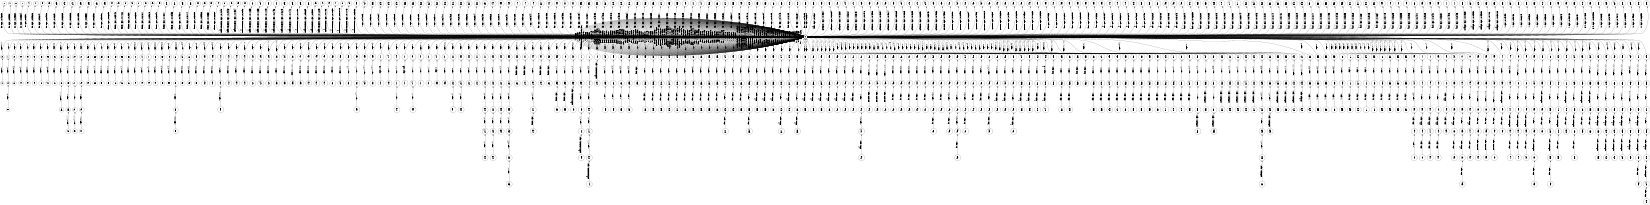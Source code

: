 digraph FST {
rankdir = LR;
size = "8.5,11";
label = "";
center = 1;
orientation = Landscape;
ranksep = "0.4";
nodesep = "0.25";
0 [label = "0", shape = circle, style = bold, fontsize = 14]
	0 -> 0 [label = "in:そして/-0.12282", fontsize = 14];
	0 -> 0 [label = "in:の/0.065169", fontsize = 14];
	0 -> 0 [label = "in:また/-0.18899", fontsize = 14];
	0 -> 0 [label = "in:で/-0.39898", fontsize = 14];
	0 -> 0 [label = "in:し/-0.10563", fontsize = 14];
	0 -> 0 [label = "in:に/-0.47864", fontsize = 14];
	0 -> 1 [label = "in:<eps>/-0.48289", fontsize = 14];
	0 -> 4 [label = "in:<eps>/-0.55957", fontsize = 14];
	0 -> 0 [label = "in:い/-0.20005", fontsize = 14];
	0 -> 0 [label = "in:を/0.10485", fontsize = 14];
	0 -> 8 [label = "in:<eps>/-0.25588", fontsize = 14];
	0 -> 0 [label = "in:中/-0.38081", fontsize = 14];
	0 -> 11 [label = "in:<eps>/-0.38334", fontsize = 14];
	0 -> 0 [label = "in:内/-0.34724", fontsize = 14];
	0 -> 14 [label = "in:<eps>/-0.3391", fontsize = 14];
	0 -> 17 [label = "in:<eps>/-0.39326", fontsize = 14];
	0 -> 20 [label = "in:<eps>/-0.36047", fontsize = 14];
	0 -> 0 [label = "in:さ/-0.21148", fontsize = 14];
	0 -> 0 [label = "in:方向/-0.11699", fontsize = 14];
	0 -> 23 [label = "in:<eps>/-0.24155", fontsize = 14];
	0 -> 239 [label = "in:<eps>/0.16825", fontsize = 14];
	0 -> 242 [label = "in:<eps>/0.062268", fontsize = 14];
	0 -> 247 [label = "in:<eps>/-0.066866", fontsize = 14];
	0 -> 250 [label = "in:<eps>/-0.010558", fontsize = 14];
	0 -> 253 [label = "in:<eps>/-0.36533", fontsize = 14];
	0 -> 257 [label = "in:<eps>/-0.025967", fontsize = 14];
	0 -> 236 [label = "in:<eps>/0.35156", fontsize = 14];
	0 -> 48 [label = "these:<eps>/0.062858", fontsize = 14];
	0 -> 43 [label = "these:<eps>/-0.35442", fontsize = 14];
	0 -> 51 [label = "these:<eps>/-0.17022", fontsize = 14];
	0 -> 0 [label = "these:前記/0.087828", fontsize = 14];
	0 -> 0 [label = "these:し/0.30698", fontsize = 14];
	0 -> 0 [label = "these:これ/-0.30486", fontsize = 14];
	0 -> 54 [label = "these:<eps>/-0.2559", fontsize = 14];
	0 -> 57 [label = "these:<eps>/-0.63891", fontsize = 14];
	0 -> 60 [label = "these:<eps>/-0.27677", fontsize = 14];
	0 -> 0 [label = "these:する/0.28335", fontsize = 14];
	0 -> 0 [label = "these:各/-0.042006", fontsize = 14];
	0 -> 0 [label = "these:それ/-0.15692", fontsize = 14];
	0 -> 63 [label = "these:<eps>/-0.39678", fontsize = 14];
	0 -> 0 [label = "these:ら/-0.35437", fontsize = 14];
	0 -> 66 [label = "these:<eps>/-0.30541", fontsize = 14];
	0 -> 0 [label = "these:上記/0.086427", fontsize = 14];
	0 -> 0 [label = "these:それぞれ/0.067375", fontsize = 14];
	0 -> 0 [label = "these:両/-0.08912", fontsize = 14];
	0 -> 278 [label = "these:<eps>/0.78017", fontsize = 14];
	0 -> 271 [label = "these:<eps>/0.015453", fontsize = 14];
	0 -> 265 [label = "these:<eps>/0.049977", fontsize = 14];
	0 -> 261 [label = "these:<eps>/0.31714", fontsize = 14];
	0 -> 0 [label = "these:その/0.084534", fontsize = 14];
	0 -> 38 [label = "these:<eps>/-0.38905", fontsize = 14];
	0 -> 33 [label = "these:<eps>/-0.35926", fontsize = 14];
	0 -> 29 [label = "these:<eps>/-0.086631", fontsize = 14];
	0 -> 26 [label = "these:<eps>/-0.022827", fontsize = 14];
	0 -> 0 [label = "these:、/0.26516", fontsize = 14];
	0 -> 0 [label = "these:この/-0.25365", fontsize = 14];
	0 -> 0 [label = "measurements:寸法/0.045368", fontsize = 14];
	0 -> 0 [label = "measurements:測定/-0.43622", fontsize = 14];
	0 -> 87 [label = "measurements:<eps>/-0.19407", fontsize = 14];
	0 -> 92 [label = "measurements:<eps>/-0.25462", fontsize = 14];
	0 -> 95 [label = "measurements:<eps>/-0.1584", fontsize = 14];
	0 -> 98 [label = "measurements:<eps>/-0.28467", fontsize = 14];
	0 -> 101 [label = "measurements:<eps>/-0.10635", fontsize = 14];
	0 -> 104 [label = "measurements:<eps>/-0.10635", fontsize = 14];
	0 -> 0 [label = "measurements:実測/-0.090544", fontsize = 14];
	0 -> 107 [label = "measurements:<eps>/-0.11075", fontsize = 14];
	0 -> 0 [label = "measurements:対策/0.10076", fontsize = 14];
	0 -> 111 [label = "measurements:<eps>/0.27452", fontsize = 14];
	0 -> 293 [label = "measurements:<eps>/0.13275", fontsize = 14];
	0 -> 289 [label = "measurements:<eps>/0.11472", fontsize = 14];
	0 -> 285 [label = "measurements:<eps>/0.11758", fontsize = 14];
	0 -> 281 [label = "measurements:<eps>/0.56035", fontsize = 14];
	0 -> 0 [label = "measurements:1/0.32065", fontsize = 14];
	0 -> 0 [label = "measurements:た/0.27548", fontsize = 14];
	0 -> 69 [label = "measurements:<eps>/0.09881", fontsize = 14];
	0 -> 72 [label = "measurements:<eps>/-0.12268", fontsize = 14];
	0 -> 0 [label = "measurements:結果/0.057121", fontsize = 14];
	0 -> 75 [label = "measurements:<eps>/-0.1196", fontsize = 14];
	0 -> 78 [label = "measurements:<eps>/-0.10635", fontsize = 14];
	0 -> 0 [label = "measurements:率/0.28939", fontsize = 14];
	0 -> 0 [label = "measurements:計測/-0.22579", fontsize = 14];
	0 -> 81 [label = "measurements:<eps>/-0.070173", fontsize = 14];
	0 -> 84 [label = "measurements:<eps>/-0.11703", fontsize = 14];
	0 -> 700 [label = "measurements:<eps>/0.23032", fontsize = 14];
	0 -> 724 [label = ",:<eps>/-0.47053", fontsize = 14];
	0 -> 353 [label = ",:<eps>/-0.32181", fontsize = 14];
	0 -> 349 [label = ",:<eps>/-0.41094", fontsize = 14];
	0 -> 345 [label = ",:<eps>/-0.27005", fontsize = 14];
	0 -> 340 [label = ",:<eps>/-0.39009", fontsize = 14];
	0 -> 336 [label = ",:<eps>/-0.32557", fontsize = 14];
	0 -> 332 [label = ",:<eps>/-0.2521", fontsize = 14];
	0 -> 328 [label = ",:<eps>/-0.37099", fontsize = 14];
	0 -> 324 [label = ",:<eps>/-0.25984", fontsize = 14];
	0 -> 320 [label = ",:<eps>/-0.23717", fontsize = 14];
	0 -> 316 [label = ",:<eps>/-0.24711", fontsize = 14];
	0 -> 312 [label = ",:<eps>/-0.24523", fontsize = 14];
	0 -> 308 [label = ",:<eps>/-0.26186", fontsize = 14];
	0 -> 304 [label = ",:<eps>/-0.36202", fontsize = 14];
	0 -> 300 [label = ",:<eps>/-0.26514", fontsize = 14];
	0 -> 297 [label = ",:<eps>/-0.52489", fontsize = 14];
	0 -> 0 [label = ",:、/-0.60301", fontsize = 14];
	0 -> 0 [label = ",:で/-0.41565", fontsize = 14];
	0 -> 0 [label = ",:と/-0.27357", fontsize = 14];
	0 -> 0 [label = ",:に/-0.42948", fontsize = 14];
	0 -> 0 [label = ",:が/0.10803", fontsize = 14];
	0 -> 0 [label = ",:，/-0.41118", fontsize = 14];
	0 -> 742 [label = ",:<eps>/-0.39323", fontsize = 14];
	0 -> 735 [label = ",:<eps>/-0.2878", fontsize = 14];
	0 -> 729 [label = ",:<eps>/-0.28451", fontsize = 14];
	0 -> 718 [label = ",:<eps>/-0.27268", fontsize = 14];
	0 -> 712 [label = ",:<eps>/-0.30126", fontsize = 14];
	0 -> 706 [label = ",:<eps>/-0.34844", fontsize = 14];
	0 -> 604 [label = "the:<eps>/-0.35278", fontsize = 14];
	0 -> 412 [label = "the:<eps>/-0.37958", fontsize = 14];
	0 -> 408 [label = "the:<eps>/-0.35513", fontsize = 14];
	0 -> 404 [label = "the:<eps>/-0.34356", fontsize = 14];
	0 -> 400 [label = "the:<eps>/-0.33799", fontsize = 14];
	0 -> 396 [label = "the:<eps>/-0.31094", fontsize = 14];
	0 -> 392 [label = "the:<eps>/-0.2607", fontsize = 14];
	0 -> 388 [label = "the:<eps>/-0.45793", fontsize = 14];
	0 -> 384 [label = "the:<eps>/-0.44826", fontsize = 14];
	0 -> 379 [label = "the:<eps>/-0.37676", fontsize = 14];
	0 -> 375 [label = "the:<eps>/-0.45005", fontsize = 14];
	0 -> 370 [label = "the:<eps>/-0.39664", fontsize = 14];
	0 -> 366 [label = "the:<eps>/-0.37732", fontsize = 14];
	0 -> 362 [label = "the:<eps>/-0.37183", fontsize = 14];
	0 -> 358 [label = "the:<eps>/-0.60633", fontsize = 14];
	0 -> 0 [label = "the:前記/-0.39973", fontsize = 14];
	0 -> 0 [label = "the:する/-0.24789", fontsize = 14];
	0 -> 0 [label = "the:ア/-0.21137", fontsize = 14];
	0 -> 0 [label = "the:本/-0.2343", fontsize = 14];
	0 -> 0 [label = "the:各/-0.23004", fontsize = 14];
	0 -> 0 [label = "the:尚/-0.22102", fontsize = 14];
	0 -> 847 [label = "the:<eps>/-0.384", fontsize = 14];
	0 -> 853 [label = "the:<eps>/-0.27682", fontsize = 14];
	0 -> 835 [label = "the:<eps>/-0.41169", fontsize = 14];
	0 -> 120 [label = "the:<eps>/-0.43285", fontsize = 14];
	0 -> 117 [label = "the:<eps>/-0.31222", fontsize = 14];
	0 -> 114 [label = "the:<eps>/-0.3569", fontsize = 14];
	0 -> 586 [label = "the:<eps>/-0.38327", fontsize = 14];
	0 -> 591 [label = "the:<eps>/-0.56333", fontsize = 14];
	0 -> 841 [label = "the:<eps>/-0.25232", fontsize = 14];
	0 -> 595 [label = "the:<eps>/-0.33014", fontsize = 14];
	0 -> 0 [label = "the:、/-0.56087", fontsize = 14];
	0 -> 0 [label = "the:この/-0.36216", fontsize = 14];
	0 -> 0 [label = "the:た/-0.31363", fontsize = 14];
	0 -> 123 [label = "the:<eps>/-0.38489", fontsize = 14];
	0 -> 0 [label = "the:（/-0.22286", fontsize = 14];
	0 -> 0 [label = "the:その/-0.31193", fontsize = 14];
	0 -> 0 [label = "the:の/-0.46103", fontsize = 14];
	0 -> 640 [label = "the:<eps>/-0.45116", fontsize = 14];
	0 -> 636 [label = "the:<eps>/-0.31165", fontsize = 14];
	0 -> 632 [label = "the:<eps>/-0.28154", fontsize = 14];
	0 -> 627 [label = "the:<eps>/-0.15755", fontsize = 14];
	0 -> 620 [label = "the:<eps>/-0.41046", fontsize = 14];
	0 -> 616 [label = "the:<eps>/0.16725", fontsize = 14];
	0 -> 612 [label = "the:<eps>/-0.32254", fontsize = 14];
	0 -> 608 [label = "the:<eps>/-0.42193", fontsize = 14];
	0 -> 0 [label = "the:は/-0.3999", fontsize = 14];
	0 -> 600 [label = "the:<eps>/-0.26371", fontsize = 14];
	0 -> 0 [label = "bias:バイア/-0.19856", fontsize = 14];
	0 -> 0 [label = "bias:偏り/-0.14354", fontsize = 14];
	0 -> 0 [label = "bias:付勢/-0.095437", fontsize = 14];
	0 -> 0 [label = "bias:バイアス/-0.74718", fontsize = 14];
	0 -> 0 [label = "bias:ｂｉａｓ/-0.37552", fontsize = 14];
	0 -> 0 [label = "bias:設定/0.25166", fontsize = 14];
	0 -> 0 [label = "bias:押圧/0.068028", fontsize = 14];
	0 -> 126 [label = "bias:<eps>/-0.37321", fontsize = 14];
	0 -> 0 [label = "bias:電位/0.24684", fontsize = 14];
	0 -> 0 [label = "bias:ｉａｓ/-0.12256", fontsize = 14];
	0 -> 859 [label = "collector:<eps>/-0.19304", fontsize = 14];
	0 -> 0 [label = "collector:収集/-0.16048", fontsize = 14];
	0 -> 418 [label = "collector:<eps>/-0.21694", fontsize = 14];
	0 -> 144 [label = "collector:<eps>/-0.13351", fontsize = 14];
	0 -> 0 [label = "collector:コレクター/-0.30166", fontsize = 14];
	0 -> 147 [label = "collector:<eps>/-0.32027", fontsize = 14];
	0 -> 0 [label = "collector:捕集/-0.18649", fontsize = 14];
	0 -> 0 [label = "collector:集光/0.018344", fontsize = 14];
	0 -> 129 [label = "collector:<eps>/-0.38431", fontsize = 14];
	0 -> 0 [label = "collector:電極/0.2552", fontsize = 14];
	0 -> 132 [label = "collector:<eps>/0.01976", fontsize = 14];
	0 -> 426 [label = "collector:<eps>/-0.42588", fontsize = 14];
	0 -> 422 [label = "collector:<eps>/-0.73854", fontsize = 14];
	0 -> 760 [label = "collector:<eps>/-0.19614", fontsize = 14];
	0 -> 754 [label = "collector:<eps>/-0.31605", fontsize = 14];
	0 -> 748 [label = "collector:<eps>/-0.18869", fontsize = 14];
	0 -> 0 [label = "collector:検知/0.23844", fontsize = 14];
	0 -> 0 [label = "collector:コレクタ/-0.74271", fontsize = 14];
	0 -> 0 [label = "collector:エミッタ/0.078518", fontsize = 14];
	0 -> 141 [label = "collector:<eps>/-0.13299", fontsize = 14];
	0 -> 644 [label = "collector:<eps>/-0.60951", fontsize = 14];
	0 -> 135 [label = "collector:<eps>/-0.38431", fontsize = 14];
	0 -> 0 [label = "collector:集電/-0.37398", fontsize = 14];
	0 -> 138 [label = "collector:<eps>/-0.48836", fontsize = 14];
	0 -> 470 [label = "current:<eps>/-0.43952", fontsize = 14];
	0 -> 464 [label = "current:<eps>/-0.38897", fontsize = 14];
	0 -> 475 [label = "current:<eps>/-0.25499", fontsize = 14];
	0 -> 430 [label = "current:<eps>/-0.2214", fontsize = 14];
	0 -> 434 [label = "current:<eps>/-0.4993", fontsize = 14];
	0 -> 438 [label = "current:<eps>/-0.010675", fontsize = 14];
	0 -> 442 [label = "current:<eps>/-0.6305", fontsize = 14];
	0 -> 459 [label = "current:<eps>/-0.36838", fontsize = 14];
	0 -> 455 [label = "current:<eps>/-0.429", fontsize = 14];
	0 -> 450 [label = "current:<eps>/-0.36095", fontsize = 14];
	0 -> 446 [label = "current:<eps>/-0.54327", fontsize = 14];
	0 -> 0 [label = "current:現在/-0.46962", fontsize = 14];
	0 -> 0 [label = "current:電圧/0.15507", fontsize = 14];
	0 -> 150 [label = "current:<eps>/-0.16823", fontsize = 14];
	0 -> 0 [label = "current:給電/-0.0057817", fontsize = 14];
	0 -> 0 [label = "current:電流/-0.73764", fontsize = 14];
	0 -> 153 [label = "current:<eps>/-0.38539", fontsize = 14];
	0 -> 0 [label = "current:カレント/-0.4628", fontsize = 14];
	0 -> 0 [label = "current:現/-0.26007", fontsize = 14];
	0 -> 479 [label = "is:<eps>/-0.047533", fontsize = 14];
	0 -> 0 [label = "is:も/-0.11893", fontsize = 14];
	0 -> 0 [label = "is:に/-0.060866", fontsize = 14];
	0 -> 0 [label = "is:は/-0.57102", fontsize = 14];
	0 -> 0 [label = "is:の/0.052175", fontsize = 14];
	0 -> 0 [label = "is:あ/-0.039107", fontsize = 14];
	0 -> 0 [label = "is:を/-0.5021", fontsize = 14];
	0 -> 0 [label = "is:れ/-0.27942", fontsize = 14];
	0 -> 483 [label = "is:<eps>/0.088868", fontsize = 14];
	0 -> 0 [label = "is:が/-0.59235", fontsize = 14];
	0 -> 159 [label = "480:<eps>/-0.12977", fontsize = 14];
	0 -> 0 [label = "480:４８０/-0.46567", fontsize = 14];
	0 -> 163 [label = "480:<eps>/-0.28915", fontsize = 14];
	0 -> 166 [label = "480:<eps>/-0.29885", fontsize = 14];
	0 -> 0 [label = "480:４５０/0.16199", fontsize = 14];
	0 -> 169 [label = "480:<eps>/-0.10028", fontsize = 14];
	0 -> 0 [label = "480:480/-0.24015", fontsize = 14];
	0 -> 156 [label = "480:<eps>/-0.3332", fontsize = 14];
	0 -> 0 [label = "ma:ｍａ/-0.72858", fontsize = 14];
	0 -> 172 [label = "ma:<eps>/-0.37934", fontsize = 14];
	0 -> 175 [label = "ma:<eps>/-0.55647", fontsize = 14];
	0 -> 0 [label = "ma:型/0.41512", fontsize = 14];
	0 -> 0 [label = "ma:ma/-0.42139", fontsize = 14];
	0 -> 179 [label = "ma:<eps>/-0.32077", fontsize = 14];
	0 -> 0 [label = "ma:ｍa/-0.33113", fontsize = 14];
	0 -> 0 [label = "ma:ｍａｐ/-0.035967", fontsize = 14];
	0 -> 513 [label = "ma:<eps>/-0.12847", fontsize = 14];
	0 -> 509 [label = "ma:<eps>/-0.40269", fontsize = 14];
	0 -> 505 [label = "ma:<eps>/-0.41458", fontsize = 14];
	0 -> 501 [label = "ma:<eps>/-0.22829", fontsize = 14];
	0 -> 496 [label = "ma:<eps>/-0.26768", fontsize = 14];
	0 -> 492 [label = "ma:<eps>/-0.37983", fontsize = 14];
	0 -> 488 [label = "ma:<eps>/-0.31643", fontsize = 14];
	0 -> 0 [label = "and:ａｎｄ/-0.32098", fontsize = 14];
	0 -> 872 [label = "and:<eps>/-0.23847", fontsize = 14];
	0 -> 865 [label = "and:<eps>/-0.068039", fontsize = 14];
	0 -> 830 [label = "and:<eps>/-0.26187", fontsize = 14];
	0 -> 825 [label = "and:<eps>/-0.20233", fontsize = 14];
	0 -> 819 [label = "and:<eps>/-0.31548", fontsize = 14];
	0 -> 814 [label = "and:<eps>/-0.21969", fontsize = 14];
	0 -> 517 [label = "and:<eps>/-0.28601", fontsize = 14];
	0 -> 520 [label = "and:<eps>/-0.39744", fontsize = 14];
	0 -> 524 [label = "and:<eps>/-0.34986", fontsize = 14];
	0 -> 528 [label = "and:<eps>/-0.10542", fontsize = 14];
	0 -> 531 [label = "and:<eps>/-0.15191", fontsize = 14];
	0 -> 534 [label = "and:<eps>/-0.18147", fontsize = 14];
	0 -> 538 [label = "and:<eps>/-0.37131", fontsize = 14];
	0 -> 542 [label = "and:<eps>/-0.28938", fontsize = 14];
	0 -> 546 [label = "and:<eps>/-0.26079", fontsize = 14];
	0 -> 550 [label = "and:<eps>/-0.19338", fontsize = 14];
	0 -> 554 [label = "and:<eps>/-0.18777", fontsize = 14];
	0 -> 558 [label = "and:<eps>/-0.19851", fontsize = 14];
	0 -> 562 [label = "and:<eps>/-0.17098", fontsize = 14];
	0 -> 566 [label = "and:<eps>/-0.19425", fontsize = 14];
	0 -> 570 [label = "and:<eps>/-0.33853", fontsize = 14];
	0 -> 574 [label = "and:<eps>/-0.13329", fontsize = 14];
	0 -> 578 [label = "and:<eps>/-0.2367", fontsize = 14];
	0 -> 582 [label = "and:<eps>/-0.25165", fontsize = 14];
	0 -> 0 [label = "and:および/-0.59005", fontsize = 14];
	0 -> 0 [label = "and:とも/-0.22509", fontsize = 14];
	0 -> 0 [label = "and:及び/-0.5598", fontsize = 14];
	0 -> 0 [label = "and:／/-0.17653", fontsize = 14];
	0 -> 0 [label = "and:や/-0.42382", fontsize = 14];
	0 -> 0 [label = "and:・/-0.23966", fontsize = 14];
	0 -> 0 [label = "and:，/-0.43971", fontsize = 14];
	0 -> 189 [label = "and:<eps>/-0.2664", fontsize = 14];
	0 -> 0 [label = "and:り/-0.37128", fontsize = 14];
	0 -> 0 [label = "and:し/-0.19941", fontsize = 14];
	0 -> 186 [label = "and:<eps>/-0.37709", fontsize = 14];
	0 -> 182 [label = "and:<eps>/-0.36289", fontsize = 14];
	0 -> 0 [label = "and:と/-0.55896", fontsize = 14];
	0 -> 0 [label = "and:、/-0.41499", fontsize = 14];
	0 -> 766 [label = "and:<eps>/-0.33355", fontsize = 14];
	0 -> 801 [label = "and:<eps>/-0.30969", fontsize = 14];
	0 -> 796 [label = "and:<eps>/-0.24011", fontsize = 14];
	0 -> 789 [label = "and:<eps>/-0.29268", fontsize = 14];
	0 -> 783 [label = "and:<eps>/-0.3443", fontsize = 14];
	0 -> 777 [label = "and:<eps>/-0.33837", fontsize = 14];
	0 -> 771 [label = "and:<eps>/-0.14576", fontsize = 14];
	0 -> 808 [label = "and:<eps>/-0.28468", fontsize = 14];
	0 -> 0 [label = "voltage:電位/-0.22184", fontsize = 14];
	0 -> 664 [label = "voltage:<eps>/-0.079697", fontsize = 14];
	0 -> 0 [label = "voltage:電圧/-0.75506", fontsize = 14];
	0 -> 0 [label = "voltage:ｖ/-0.048607", fontsize = 14];
	0 -> 648 [label = "voltage:<eps>/-0.25293", fontsize = 14];
	0 -> 652 [label = "voltage:<eps>/-0.53909", fontsize = 14];
	0 -> 656 [label = "voltage:<eps>/-0.7702", fontsize = 14];
	0 -> 660 [label = "voltage:<eps>/-0.036128", fontsize = 14];
	0 -> 0 [label = "(:項/-0.037146", fontsize = 14];
	0 -> 0 [label = "(:に/0.0032179", fontsize = 14];
	0 -> 0 [label = "(:で/0.048951", fontsize = 14];
	0 -> 0 [label = "(:（/-0.73295", fontsize = 14];
	0 -> 0 [label = "(:(/-0.47486", fontsize = 14];
	0 -> 0 [label = "(:を/0.033048", fontsize = 14];
	0 -> 0 [label = "v.sub.ce:v.sub.ce/0.00051426", fontsize = 14];
	0 -> 684 [label = "):<eps>/0.048499", fontsize = 14];
	0 -> 680 [label = "):<eps>/-0.51736", fontsize = 14];
	0 -> 688 [label = "):<eps>/-0.61279", fontsize = 14];
	0 -> 692 [label = "):<eps>/-0.54328", fontsize = 14];
	0 -> 672 [label = "):<eps>/-0.35201", fontsize = 14];
	0 -> 668 [label = "):<eps>/-0.33068", fontsize = 14];
	0 -> 0 [label = "):▼/-0.30433", fontsize = 14];
	0 -> 195 [label = "):<eps>/-0.3671", fontsize = 14];
	0 -> 0 [label = "):）/-0.73157", fontsize = 14];
	0 -> 192 [label = "):<eps>/-0.33343", fontsize = 14];
	0 -> 0 [label = "):)/-0.4663", fontsize = 14];
	0 -> 696 [label = "):<eps>/-0.052763", fontsize = 14];
	0 -> 676 [label = "):<eps>/-0.32157", fontsize = 14];
	0 -> 198 [label = "3.4:<eps>/0.17929", fontsize = 14];
	0 -> 202 [label = "3.4:<eps>/-0.034298", fontsize = 14];
	0 -> 229 [label = "v.:<eps>/-0.31263", fontsize = 14];
	0 -> 224 [label = "v.:<eps>/-0.37499", fontsize = 14];
	0 -> 218 [label = "v.:<eps>/-0.40772", fontsize = 14];
	0 -> 209 [label = "v.:<eps>/0.088359", fontsize = 14];
	0 -> 212 [label = "v.:<eps>/-0.45928", fontsize = 14];
	0 -> 206 [label = "v.:<eps>/0.066293", fontsize = 14];
1 [label = "1", shape = circle, style = solid, fontsize = 14]
2 [label = "2", shape = circle, style = solid, fontsize = 14]
	2 -> 3 [label = "<eps>:に", fontsize = 14];
3 [label = "3", shape = circle, style = solid, fontsize = 14]
	3 -> 0 [label = "<eps>:おけ", fontsize = 14];
4 [label = "4", shape = circle, style = solid, fontsize = 14]
5 [label = "5", shape = circle, style = solid, fontsize = 14]
	5 -> 6 [label = "<eps>:に", fontsize = 14];
6 [label = "6", shape = circle, style = solid, fontsize = 14]
	6 -> 7 [label = "<eps>:お", fontsize = 14];
7 [label = "7", shape = circle, style = solid, fontsize = 14]
	7 -> 0 [label = "<eps>:い", fontsize = 14];
8 [label = "8", shape = circle, style = solid, fontsize = 14]
9 [label = "9", shape = circle, style = solid, fontsize = 14]
	9 -> 10 [label = "<eps>:場合", fontsize = 14];
10 [label = "10", shape = circle, style = solid, fontsize = 14]
	10 -> 0 [label = "<eps>:に", fontsize = 14];
11 [label = "11", shape = circle, style = solid, fontsize = 14]
12 [label = "12", shape = circle, style = solid, fontsize = 14]
	12 -> 13 [label = "<eps>:中", fontsize = 14];
13 [label = "13", shape = circle, style = solid, fontsize = 14]
	13 -> 0 [label = "<eps>:に", fontsize = 14];
14 [label = "14", shape = circle, style = solid, fontsize = 14]
15 [label = "15", shape = circle, style = solid, fontsize = 14]
	15 -> 16 [label = "<eps>:内", fontsize = 14];
16 [label = "16", shape = circle, style = solid, fontsize = 14]
	16 -> 0 [label = "<eps>:で", fontsize = 14];
17 [label = "17", shape = circle, style = solid, fontsize = 14]
18 [label = "18", shape = circle, style = solid, fontsize = 14]
	18 -> 19 [label = "<eps>:内", fontsize = 14];
19 [label = "19", shape = circle, style = solid, fontsize = 14]
	19 -> 0 [label = "<eps>:に", fontsize = 14];
20 [label = "20", shape = circle, style = solid, fontsize = 14]
21 [label = "21", shape = circle, style = solid, fontsize = 14]
	21 -> 22 [label = "<eps>:お", fontsize = 14];
22 [label = "22", shape = circle, style = solid, fontsize = 14]
	22 -> 0 [label = "<eps>:い", fontsize = 14];
23 [label = "23", shape = circle, style = solid, fontsize = 14]
24 [label = "24", shape = circle, style = solid, fontsize = 14]
	24 -> 25 [label = "<eps>:際", fontsize = 14];
25 [label = "25", shape = circle, style = solid, fontsize = 14]
	25 -> 0 [label = "<eps>:に", fontsize = 14];
26 [label = "26", shape = circle, style = solid, fontsize = 14]
27 [label = "27", shape = circle, style = solid, fontsize = 14]
	27 -> 28 [label = "<eps>:、", fontsize = 14];
28 [label = "28", shape = circle, style = solid, fontsize = 14]
	28 -> 0 [label = "<eps>:各", fontsize = 14];
29 [label = "29", shape = circle, style = solid, fontsize = 14]
30 [label = "30", shape = circle, style = solid, fontsize = 14]
	30 -> 31 [label = "<eps>:そして", fontsize = 14];
31 [label = "31", shape = circle, style = solid, fontsize = 14]
	31 -> 32 [label = "<eps>:、", fontsize = 14];
32 [label = "32", shape = circle, style = solid, fontsize = 14]
	32 -> 0 [label = "<eps>:この", fontsize = 14];
33 [label = "33", shape = circle, style = solid, fontsize = 14]
34 [label = "34", shape = circle, style = solid, fontsize = 14]
	34 -> 35 [label = "<eps>:そして", fontsize = 14];
35 [label = "35", shape = circle, style = solid, fontsize = 14]
	35 -> 36 [label = "<eps>:、", fontsize = 14];
36 [label = "36", shape = circle, style = solid, fontsize = 14]
	36 -> 37 [label = "<eps>:これ", fontsize = 14];
37 [label = "37", shape = circle, style = solid, fontsize = 14]
	37 -> 0 [label = "<eps>:ら", fontsize = 14];
38 [label = "38", shape = circle, style = solid, fontsize = 14]
39 [label = "39", shape = circle, style = solid, fontsize = 14]
	39 -> 40 [label = "<eps>:そして", fontsize = 14];
40 [label = "40", shape = circle, style = solid, fontsize = 14]
	40 -> 41 [label = "<eps>:、", fontsize = 14];
41 [label = "41", shape = circle, style = solid, fontsize = 14]
	41 -> 42 [label = "<eps>:それ", fontsize = 14];
42 [label = "42", shape = circle, style = solid, fontsize = 14]
	42 -> 0 [label = "<eps>:ら", fontsize = 14];
43 [label = "43", shape = circle, style = solid, fontsize = 14]
44 [label = "44", shape = circle, style = solid, fontsize = 14]
	44 -> 45 [label = "<eps>:また", fontsize = 14];
45 [label = "45", shape = circle, style = solid, fontsize = 14]
	45 -> 46 [label = "<eps>:、", fontsize = 14];
46 [label = "46", shape = circle, style = solid, fontsize = 14]
	46 -> 47 [label = "<eps>:これ", fontsize = 14];
47 [label = "47", shape = circle, style = solid, fontsize = 14]
	47 -> 0 [label = "<eps>:ら", fontsize = 14];
48 [label = "48", shape = circle, style = solid, fontsize = 14]
49 [label = "49", shape = circle, style = solid, fontsize = 14]
	49 -> 50 [label = "<eps>:なお", fontsize = 14];
50 [label = "50", shape = circle, style = solid, fontsize = 14]
	50 -> 0 [label = "<eps>:、", fontsize = 14];
51 [label = "51", shape = circle, style = solid, fontsize = 14]
52 [label = "52", shape = circle, style = solid, fontsize = 14]
	52 -> 53 [label = "<eps>:この", fontsize = 14];
53 [label = "53", shape = circle, style = solid, fontsize = 14]
	53 -> 0 [label = "<eps>:よう", fontsize = 14];
54 [label = "54", shape = circle, style = solid, fontsize = 14]
55 [label = "55", shape = circle, style = solid, fontsize = 14]
	55 -> 56 [label = "<eps>:これ", fontsize = 14];
56 [label = "56", shape = circle, style = solid, fontsize = 14]
	56 -> 0 [label = "<eps>:の", fontsize = 14];
57 [label = "57", shape = circle, style = solid, fontsize = 14]
58 [label = "58", shape = circle, style = solid, fontsize = 14]
	58 -> 59 [label = "<eps>:これ", fontsize = 14];
59 [label = "59", shape = circle, style = solid, fontsize = 14]
	59 -> 0 [label = "<eps>:ら", fontsize = 14];
60 [label = "60", shape = circle, style = solid, fontsize = 14]
61 [label = "61", shape = circle, style = solid, fontsize = 14]
	61 -> 62 [label = "<eps>:これ", fontsize = 14];
62 [label = "62", shape = circle, style = solid, fontsize = 14]
	62 -> 0 [label = "<eps>:等", fontsize = 14];
63 [label = "63", shape = circle, style = solid, fontsize = 14]
64 [label = "64", shape = circle, style = solid, fontsize = 14]
	64 -> 65 [label = "<eps>:それ", fontsize = 14];
65 [label = "65", shape = circle, style = solid, fontsize = 14]
	65 -> 0 [label = "<eps>:ら", fontsize = 14];
66 [label = "66", shape = circle, style = solid, fontsize = 14]
67 [label = "67", shape = circle, style = solid, fontsize = 14]
	67 -> 68 [label = "<eps>:ら", fontsize = 14];
68 [label = "68", shape = circle, style = solid, fontsize = 14]
	68 -> 0 [label = "<eps>:の", fontsize = 14];
69 [label = "69", shape = circle, style = solid, fontsize = 14]
70 [label = "70", shape = circle, style = solid, fontsize = 14]
	70 -> 71 [label = "<eps>:た", fontsize = 14];
71 [label = "71", shape = circle, style = solid, fontsize = 14]
	71 -> 0 [label = "<eps>:結果", fontsize = 14];
72 [label = "72", shape = circle, style = solid, fontsize = 14]
73 [label = "73", shape = circle, style = solid, fontsize = 14]
	73 -> 74 [label = "<eps>:た", fontsize = 14];
74 [label = "74", shape = circle, style = solid, fontsize = 14]
	74 -> 0 [label = "<eps>:測定", fontsize = 14];
75 [label = "75", shape = circle, style = solid, fontsize = 14]
76 [label = "76", shape = circle, style = solid, fontsize = 14]
	76 -> 77 [label = "<eps>:各", fontsize = 14];
77 [label = "77", shape = circle, style = solid, fontsize = 14]
	77 -> 0 [label = "<eps>:測定", fontsize = 14];
78 [label = "78", shape = circle, style = solid, fontsize = 14]
79 [label = "79", shape = circle, style = solid, fontsize = 14]
	79 -> 80 [label = "<eps>:回", fontsize = 14];
80 [label = "80", shape = circle, style = solid, fontsize = 14]
	80 -> 0 [label = "<eps>:測定", fontsize = 14];
81 [label = "81", shape = circle, style = solid, fontsize = 14]
82 [label = "82", shape = circle, style = solid, fontsize = 14]
	82 -> 83 [label = "<eps>:計測", fontsize = 14];
83 [label = "83", shape = circle, style = solid, fontsize = 14]
	83 -> 0 [label = "<eps>:結果", fontsize = 14];
84 [label = "84", shape = circle, style = solid, fontsize = 14]
85 [label = "85", shape = circle, style = solid, fontsize = 14]
	85 -> 86 [label = "<eps>:計測", fontsize = 14];
86 [label = "86", shape = circle, style = solid, fontsize = 14]
	86 -> 0 [label = "<eps>:値", fontsize = 14];
87 [label = "87", shape = circle, style = solid, fontsize = 14]
88 [label = "88", shape = circle, style = solid, fontsize = 14]
	88 -> 89 [label = "<eps>:測定", fontsize = 14];
89 [label = "89", shape = circle, style = solid, fontsize = 14]
	89 -> 90 [label = "<eps>:し", fontsize = 14];
90 [label = "90", shape = circle, style = solid, fontsize = 14]
	90 -> 91 [label = "<eps>:た", fontsize = 14];
91 [label = "91", shape = circle, style = solid, fontsize = 14]
	91 -> 0 [label = "<eps>:結果", fontsize = 14];
92 [label = "92", shape = circle, style = solid, fontsize = 14]
93 [label = "93", shape = circle, style = solid, fontsize = 14]
	93 -> 94 [label = "<eps>:測定", fontsize = 14];
94 [label = "94", shape = circle, style = solid, fontsize = 14]
	94 -> 0 [label = "<eps>:結果", fontsize = 14];
95 [label = "95", shape = circle, style = solid, fontsize = 14]
96 [label = "96", shape = circle, style = solid, fontsize = 14]
	96 -> 97 [label = "<eps>:測定", fontsize = 14];
97 [label = "97", shape = circle, style = solid, fontsize = 14]
	97 -> 0 [label = "<eps>:例", fontsize = 14];
98 [label = "98", shape = circle, style = solid, fontsize = 14]
99 [label = "99", shape = circle, style = solid, fontsize = 14]
	99 -> 100 [label = "<eps>:測定", fontsize = 14];
100 [label = "100", shape = circle, style = solid, fontsize = 14]
	100 -> 0 [label = "<eps>:値", fontsize = 14];
101 [label = "101", shape = circle, style = solid, fontsize = 14]
102 [label = "102", shape = circle, style = solid, fontsize = 14]
	102 -> 103 [label = "<eps>:測定", fontsize = 14];
103 [label = "103", shape = circle, style = solid, fontsize = 14]
	103 -> 0 [label = "<eps>:範囲", fontsize = 14];
104 [label = "104", shape = circle, style = solid, fontsize = 14]
105 [label = "105", shape = circle, style = solid, fontsize = 14]
	105 -> 106 [label = "<eps>:測定", fontsize = 14];
106 [label = "106", shape = circle, style = solid, fontsize = 14]
	106 -> 0 [label = "<eps>:誤差", fontsize = 14];
107 [label = "107", shape = circle, style = solid, fontsize = 14]
108 [label = "108", shape = circle, style = solid, fontsize = 14]
	108 -> 109 [label = "<eps>:実測", fontsize = 14];
109 [label = "109", shape = circle, style = solid, fontsize = 14]
	109 -> 110 [label = "<eps>:し", fontsize = 14];
110 [label = "110", shape = circle, style = solid, fontsize = 14]
	110 -> 0 [label = "<eps>:た", fontsize = 14];
111 [label = "111", shape = circle, style = solid, fontsize = 14]
112 [label = "112", shape = circle, style = solid, fontsize = 14]
	112 -> 113 [label = "<eps>:導電", fontsize = 14];
113 [label = "113", shape = circle, style = solid, fontsize = 14]
	113 -> 0 [label = "<eps>:率", fontsize = 14];
114 [label = "114", shape = circle, style = solid, fontsize = 14]
115 [label = "115", shape = circle, style = solid, fontsize = 14]
	115 -> 116 [label = "<eps>:は", fontsize = 14];
116 [label = "116", shape = circle, style = solid, fontsize = 14]
	116 -> 0 [label = "<eps>:、", fontsize = 14];
117 [label = "117", shape = circle, style = solid, fontsize = 14]
118 [label = "118", shape = circle, style = solid, fontsize = 14]
	118 -> 119 [label = "<eps>:は", fontsize = 14];
119 [label = "119", shape = circle, style = solid, fontsize = 14]
	119 -> 0 [label = "<eps>:この", fontsize = 14];
120 [label = "120", shape = circle, style = solid, fontsize = 14]
121 [label = "121", shape = circle, style = solid, fontsize = 14]
	121 -> 122 [label = "<eps>:また", fontsize = 14];
122 [label = "122", shape = circle, style = solid, fontsize = 14]
	122 -> 0 [label = "<eps>:、", fontsize = 14];
123 [label = "123", shape = circle, style = solid, fontsize = 14]
124 [label = "124", shape = circle, style = solid, fontsize = 14]
	124 -> 125 [label = "<eps>:なお", fontsize = 14];
125 [label = "125", shape = circle, style = solid, fontsize = 14]
	125 -> 0 [label = "<eps>:、", fontsize = 14];
126 [label = "126", shape = circle, style = solid, fontsize = 14]
127 [label = "127", shape = circle, style = solid, fontsize = 14]
	127 -> 128 [label = "<eps>:振動", fontsize = 14];
128 [label = "128", shape = circle, style = solid, fontsize = 14]
	128 -> 0 [label = "<eps>:バイアス", fontsize = 14];
129 [label = "129", shape = circle, style = solid, fontsize = 14]
130 [label = "130", shape = circle, style = solid, fontsize = 14]
	130 -> 131 [label = "<eps>:・", fontsize = 14];
131 [label = "131", shape = circle, style = solid, fontsize = 14]
	131 -> 0 [label = "<eps>:コレクタ", fontsize = 14];
132 [label = "132", shape = circle, style = solid, fontsize = 14]
133 [label = "133", shape = circle, style = solid, fontsize = 14]
	133 -> 134 [label = "<eps>:回収", fontsize = 14];
134 [label = "134", shape = circle, style = solid, fontsize = 14]
	134 -> 0 [label = "<eps>:器", fontsize = 14];
135 [label = "135", shape = circle, style = solid, fontsize = 14]
136 [label = "136", shape = circle, style = solid, fontsize = 14]
	136 -> 137 [label = "<eps>:コレクタ", fontsize = 14];
137 [label = "137", shape = circle, style = solid, fontsize = 14]
	137 -> 0 [label = "<eps>:・", fontsize = 14];
138 [label = "138", shape = circle, style = solid, fontsize = 14]
139 [label = "139", shape = circle, style = solid, fontsize = 14]
	139 -> 140 [label = "<eps>:集電", fontsize = 14];
140 [label = "140", shape = circle, style = solid, fontsize = 14]
	140 -> 0 [label = "<eps>:体", fontsize = 14];
141 [label = "141", shape = circle, style = solid, fontsize = 14]
142 [label = "142", shape = circle, style = solid, fontsize = 14]
	142 -> 143 [label = "<eps>:収集", fontsize = 14];
143 [label = "143", shape = circle, style = solid, fontsize = 14]
	143 -> 0 [label = "<eps>:電極", fontsize = 14];
144 [label = "144", shape = circle, style = solid, fontsize = 14]
145 [label = "145", shape = circle, style = solid, fontsize = 14]
	145 -> 146 [label = "<eps>:収集", fontsize = 14];
146 [label = "146", shape = circle, style = solid, fontsize = 14]
	146 -> 0 [label = "<eps>:器", fontsize = 14];
147 [label = "147", shape = circle, style = solid, fontsize = 14]
148 [label = "148", shape = circle, style = solid, fontsize = 14]
	148 -> 149 [label = "<eps>:保留", fontsize = 14];
149 [label = "149", shape = circle, style = solid, fontsize = 14]
	149 -> 0 [label = "<eps>:体", fontsize = 14];
150 [label = "150", shape = circle, style = solid, fontsize = 14]
151 [label = "151", shape = circle, style = solid, fontsize = 14]
	151 -> 152 [label = "<eps>:電", fontsize = 14];
152 [label = "152", shape = circle, style = solid, fontsize = 14]
	152 -> 0 [label = "<eps>:流", fontsize = 14];
153 [label = "153", shape = circle, style = solid, fontsize = 14]
154 [label = "154", shape = circle, style = solid, fontsize = 14]
	154 -> 155 [label = "<eps>:電流", fontsize = 14];
155 [label = "155", shape = circle, style = solid, fontsize = 14]
	155 -> 0 [label = "<eps>:値", fontsize = 14];
156 [label = "156", shape = circle, style = solid, fontsize = 14]
157 [label = "157", shape = circle, style = solid, fontsize = 14]
	157 -> 158 [label = "<eps>:４８", fontsize = 14];
158 [label = "158", shape = circle, style = solid, fontsize = 14]
	158 -> 0 [label = "<eps>:０", fontsize = 14];
159 [label = "159", shape = circle, style = solid, fontsize = 14]
160 [label = "160", shape = circle, style = solid, fontsize = 14]
	160 -> 161 [label = "<eps>:４８", fontsize = 14];
161 [label = "161", shape = circle, style = solid, fontsize = 14]
	161 -> 162 [label = "<eps>:０", fontsize = 14];
162 [label = "162", shape = circle, style = solid, fontsize = 14]
	162 -> 0 [label = "<eps>:個", fontsize = 14];
163 [label = "163", shape = circle, style = solid, fontsize = 14]
164 [label = "164", shape = circle, style = solid, fontsize = 14]
	164 -> 165 [label = "<eps>:４８０", fontsize = 14];
165 [label = "165", shape = circle, style = solid, fontsize = 14]
	165 -> 0 [label = "<eps>:本", fontsize = 14];
166 [label = "166", shape = circle, style = solid, fontsize = 14]
167 [label = "167", shape = circle, style = solid, fontsize = 14]
	167 -> 168 [label = "<eps>:４８０", fontsize = 14];
168 [label = "168", shape = circle, style = solid, fontsize = 14]
	168 -> 0 [label = "<eps>:個", fontsize = 14];
169 [label = "169", shape = circle, style = solid, fontsize = 14]
170 [label = "170", shape = circle, style = solid, fontsize = 14]
	170 -> 171 [label = "<eps>:48", fontsize = 14];
171 [label = "171", shape = circle, style = solid, fontsize = 14]
	171 -> 0 [label = "<eps>:0", fontsize = 14];
172 [label = "172", shape = circle, style = solid, fontsize = 14]
173 [label = "173", shape = circle, style = solid, fontsize = 14]
	173 -> 174 [label = "<eps>:［", fontsize = 14];
174 [label = "174", shape = circle, style = solid, fontsize = 14]
	174 -> 0 [label = "<eps>:ｍａ", fontsize = 14];
175 [label = "175", shape = circle, style = solid, fontsize = 14]
176 [label = "176", shape = circle, style = solid, fontsize = 14]
	176 -> 177 [label = "<eps>:［", fontsize = 14];
177 [label = "177", shape = circle, style = solid, fontsize = 14]
	177 -> 178 [label = "<eps>:ｍａ", fontsize = 14];
178 [label = "178", shape = circle, style = solid, fontsize = 14]
	178 -> 0 [label = "<eps>:］", fontsize = 14];
179 [label = "179", shape = circle, style = solid, fontsize = 14]
180 [label = "180", shape = circle, style = solid, fontsize = 14]
	180 -> 181 [label = "<eps>:ma", fontsize = 14];
181 [label = "181", shape = circle, style = solid, fontsize = 14]
	181 -> 0 [label = "<eps>:で", fontsize = 14];
182 [label = "182", shape = circle, style = solid, fontsize = 14]
183 [label = "183", shape = circle, style = solid, fontsize = 14]
	183 -> 184 [label = "<eps>:と", fontsize = 14];
184 [label = "184", shape = circle, style = solid, fontsize = 14]
	184 -> 185 [label = "<eps>:し", fontsize = 14];
185 [label = "185", shape = circle, style = solid, fontsize = 14]
	185 -> 0 [label = "<eps>:、", fontsize = 14];
186 [label = "186", shape = circle, style = solid, fontsize = 14]
187 [label = "187", shape = circle, style = solid, fontsize = 14]
	187 -> 188 [label = "<eps>:と", fontsize = 14];
188 [label = "188", shape = circle, style = solid, fontsize = 14]
	188 -> 0 [label = "<eps>:とも", fontsize = 14];
189 [label = "189", shape = circle, style = solid, fontsize = 14]
190 [label = "190", shape = circle, style = solid, fontsize = 14]
	190 -> 191 [label = "<eps>:り", fontsize = 14];
191 [label = "191", shape = circle, style = solid, fontsize = 14]
	191 -> 0 [label = "<eps>:、", fontsize = 14];
192 [label = "192", shape = circle, style = solid, fontsize = 14]
193 [label = "193", shape = circle, style = solid, fontsize = 14]
	193 -> 194 [label = "<eps>:)", fontsize = 14];
194 [label = "194", shape = circle, style = solid, fontsize = 14]
	194 -> 0 [label = "<eps>:．", fontsize = 14];
195 [label = "195", shape = circle, style = solid, fontsize = 14]
196 [label = "196", shape = circle, style = solid, fontsize = 14]
	196 -> 197 [label = "<eps>:）", fontsize = 14];
197 [label = "197", shape = circle, style = solid, fontsize = 14]
	197 -> 0 [label = "<eps>:参照", fontsize = 14];
198 [label = "198", shape = circle, style = solid, fontsize = 14]
199 [label = "199", shape = circle, style = solid, fontsize = 14]
	199 -> 200 [label = "<eps>:３", fontsize = 14];
200 [label = "200", shape = circle, style = solid, fontsize = 14]
	200 -> 201 [label = "<eps>:．", fontsize = 14];
201 [label = "201", shape = circle, style = solid, fontsize = 14]
	201 -> 0 [label = "<eps>:５", fontsize = 14];
202 [label = "202", shape = circle, style = solid, fontsize = 14]
203 [label = "203", shape = circle, style = solid, fontsize = 14]
	203 -> 204 [label = "<eps>:３", fontsize = 14];
204 [label = "204", shape = circle, style = solid, fontsize = 14]
	204 -> 205 [label = "<eps>:．", fontsize = 14];
205 [label = "205", shape = circle, style = solid, fontsize = 14]
	205 -> 0 [label = "<eps>:４", fontsize = 14];
206 [label = "206", shape = circle, style = solid, fontsize = 14]
207 [label = "207", shape = circle, style = solid, fontsize = 14]
	207 -> 208 [label = "<eps>:た", fontsize = 14];
208 [label = "208", shape = circle, style = solid, fontsize = 14]
	208 -> 0 [label = "<eps>:。", fontsize = 14];
209 [label = "209", shape = circle, style = solid, fontsize = 14]
210 [label = "210", shape = circle, style = solid, fontsize = 14]
	210 -> 211 [label = "<eps>:る", fontsize = 14];
211 [label = "211", shape = circle, style = solid, fontsize = 14]
	211 -> 0 [label = "<eps>:。", fontsize = 14];
212 [label = "212", shape = circle, style = solid, fontsize = 14]
213 [label = "213", shape = circle, style = solid, fontsize = 14]
	213 -> 214 [label = "<eps>:ｖ", fontsize = 14];
214 [label = "214", shape = circle, style = solid, fontsize = 14]
	214 -> 215 [label = "<eps>:で", fontsize = 14];
215 [label = "215", shape = circle, style = solid, fontsize = 14]
	215 -> 216 [label = "<eps>:あ", fontsize = 14];
216 [label = "216", shape = circle, style = solid, fontsize = 14]
	216 -> 217 [label = "<eps>:る", fontsize = 14];
217 [label = "217", shape = circle, style = solid, fontsize = 14]
	217 -> 0 [label = "<eps>:。", fontsize = 14];
218 [label = "218", shape = circle, style = solid, fontsize = 14]
219 [label = "219", shape = circle, style = solid, fontsize = 14]
	219 -> 220 [label = "<eps>:ｖ", fontsize = 14];
220 [label = "220", shape = circle, style = solid, fontsize = 14]
	220 -> 221 [label = "<eps>:と", fontsize = 14];
221 [label = "221", shape = circle, style = solid, fontsize = 14]
	221 -> 222 [label = "<eps>:な", fontsize = 14];
222 [label = "222", shape = circle, style = solid, fontsize = 14]
	222 -> 223 [label = "<eps>:る", fontsize = 14];
223 [label = "223", shape = circle, style = solid, fontsize = 14]
	223 -> 0 [label = "<eps>:。", fontsize = 14];
224 [label = "224", shape = circle, style = solid, fontsize = 14]
225 [label = "225", shape = circle, style = solid, fontsize = 14]
	225 -> 226 [label = "<eps>:ｖ", fontsize = 14];
226 [label = "226", shape = circle, style = solid, fontsize = 14]
	226 -> 227 [label = "<eps>:と", fontsize = 14];
227 [label = "227", shape = circle, style = solid, fontsize = 14]
	227 -> 228 [label = "<eps>:する", fontsize = 14];
228 [label = "228", shape = circle, style = solid, fontsize = 14]
	228 -> 0 [label = "<eps>:。", fontsize = 14];
229 [label = "229", shape = circle, style = solid, fontsize = 14]
230 [label = "230", shape = circle, style = solid, fontsize = 14]
	230 -> 231 [label = "<eps>:ｖ", fontsize = 14];
231 [label = "231", shape = circle, style = solid, fontsize = 14]
	231 -> 232 [label = "<eps>:程度", fontsize = 14];
232 [label = "232", shape = circle, style = solid, fontsize = 14]
	232 -> 233 [label = "<eps>:で", fontsize = 14];
233 [label = "233", shape = circle, style = solid, fontsize = 14]
	233 -> 234 [label = "<eps>:あ", fontsize = 14];
234 [label = "234", shape = circle, style = solid, fontsize = 14]
	234 -> 235 [label = "<eps>:る", fontsize = 14];
235 [label = "235", shape = circle, style = solid, fontsize = 14]
	235 -> 0 [label = "<eps>:。", fontsize = 14];
236 [label = "236", shape = circle, style = solid, fontsize = 14]
237 [label = "237", shape = circle, style = solid, fontsize = 14]
	237 -> 238 [label = "these:<eps>", fontsize = 14];
238 [label = "238", shape = circle, style = solid, fontsize = 14]
	238 -> 0 [label = "<eps>:その", fontsize = 14];
239 [label = "239", shape = circle, style = solid, fontsize = 14]
240 [label = "240", shape = circle, style = solid, fontsize = 14]
	240 -> 241 [label = "these:<eps>", fontsize = 14];
241 [label = "241", shape = circle, style = solid, fontsize = 14]
	241 -> 0 [label = "<eps>:なお", fontsize = 14];
242 [label = "242", shape = circle, style = solid, fontsize = 14]
243 [label = "243", shape = circle, style = solid, fontsize = 14]
	243 -> 244 [label = "these:<eps>", fontsize = 14];
244 [label = "244", shape = circle, style = solid, fontsize = 14]
	244 -> 245 [label = "<eps>:なお", fontsize = 14];
245 [label = "245", shape = circle, style = solid, fontsize = 14]
	245 -> 246 [label = "<eps>:、", fontsize = 14];
246 [label = "246", shape = circle, style = solid, fontsize = 14]
	246 -> 0 [label = "<eps>:この", fontsize = 14];
247 [label = "247", shape = circle, style = solid, fontsize = 14]
248 [label = "248", shape = circle, style = solid, fontsize = 14]
	248 -> 249 [label = "these:<eps>", fontsize = 14];
249 [label = "249", shape = circle, style = solid, fontsize = 14]
	249 -> 0 [label = "<eps>:この", fontsize = 14];
250 [label = "250", shape = circle, style = solid, fontsize = 14]
251 [label = "251", shape = circle, style = solid, fontsize = 14]
	251 -> 252 [label = "these:<eps>", fontsize = 14];
252 [label = "252", shape = circle, style = solid, fontsize = 14]
	252 -> 0 [label = "<eps>:これ", fontsize = 14];
253 [label = "253", shape = circle, style = solid, fontsize = 14]
254 [label = "254", shape = circle, style = solid, fontsize = 14]
	254 -> 255 [label = "these:<eps>", fontsize = 14];
255 [label = "255", shape = circle, style = solid, fontsize = 14]
	255 -> 256 [label = "<eps>:これ", fontsize = 14];
256 [label = "256", shape = circle, style = solid, fontsize = 14]
	256 -> 0 [label = "<eps>:ら", fontsize = 14];
257 [label = "257", shape = circle, style = solid, fontsize = 14]
258 [label = "258", shape = circle, style = solid, fontsize = 14]
	258 -> 259 [label = "these:<eps>", fontsize = 14];
259 [label = "259", shape = circle, style = solid, fontsize = 14]
	259 -> 260 [label = "<eps>:これ", fontsize = 14];
260 [label = "260", shape = circle, style = solid, fontsize = 14]
	260 -> 0 [label = "<eps>:等", fontsize = 14];
261 [label = "261", shape = circle, style = solid, fontsize = 14]
262 [label = "262", shape = circle, style = solid, fontsize = 14]
	262 -> 263 [label = "measurements:<eps>", fontsize = 14];
263 [label = "263", shape = circle, style = solid, fontsize = 14]
	263 -> 264 [label = "<eps>:この", fontsize = 14];
264 [label = "264", shape = circle, style = solid, fontsize = 14]
	264 -> 0 [label = "<eps>:測定", fontsize = 14];
265 [label = "265", shape = circle, style = solid, fontsize = 14]
266 [label = "266", shape = circle, style = solid, fontsize = 14]
	266 -> 267 [label = "measurements:<eps>", fontsize = 14];
267 [label = "267", shape = circle, style = solid, fontsize = 14]
	267 -> 268 [label = "<eps>:これ", fontsize = 14];
268 [label = "268", shape = circle, style = solid, fontsize = 14]
	268 -> 269 [label = "<eps>:ら", fontsize = 14];
269 [label = "269", shape = circle, style = solid, fontsize = 14]
	269 -> 270 [label = "<eps>:の", fontsize = 14];
270 [label = "270", shape = circle, style = solid, fontsize = 14]
	270 -> 0 [label = "<eps>:測定", fontsize = 14];
271 [label = "271", shape = circle, style = solid, fontsize = 14]
272 [label = "272", shape = circle, style = solid, fontsize = 14]
	272 -> 273 [label = "measurements:<eps>", fontsize = 14];
273 [label = "273", shape = circle, style = solid, fontsize = 14]
	273 -> 274 [label = "<eps>:これ", fontsize = 14];
274 [label = "274", shape = circle, style = solid, fontsize = 14]
	274 -> 275 [label = "<eps>:ら", fontsize = 14];
275 [label = "275", shape = circle, style = solid, fontsize = 14]
	275 -> 276 [label = "<eps>:の", fontsize = 14];
276 [label = "276", shape = circle, style = solid, fontsize = 14]
	276 -> 277 [label = "<eps>:測定", fontsize = 14];
277 [label = "277", shape = circle, style = solid, fontsize = 14]
	277 -> 0 [label = "<eps>:結果", fontsize = 14];
278 [label = "278", shape = circle, style = solid, fontsize = 14]
279 [label = "279", shape = circle, style = solid, fontsize = 14]
	279 -> 280 [label = "measurements:<eps>", fontsize = 14];
280 [label = "280", shape = circle, style = solid, fontsize = 14]
	280 -> 0 [label = "<eps>:以上", fontsize = 14];
281 [label = "281", shape = circle, style = solid, fontsize = 14]
282 [label = "282", shape = circle, style = solid, fontsize = 14]
	282 -> 283 [label = ",:<eps>", fontsize = 14];
283 [label = "283", shape = circle, style = solid, fontsize = 14]
	283 -> 284 [label = "<eps>:とき", fontsize = 14];
284 [label = "284", shape = circle, style = solid, fontsize = 14]
	284 -> 0 [label = "<eps>:、", fontsize = 14];
285 [label = "285", shape = circle, style = solid, fontsize = 14]
286 [label = "286", shape = circle, style = solid, fontsize = 14]
	286 -> 287 [label = ",:<eps>", fontsize = 14];
287 [label = "287", shape = circle, style = solid, fontsize = 14]
	287 -> 288 [label = "<eps>:計測", fontsize = 14];
288 [label = "288", shape = circle, style = solid, fontsize = 14]
	288 -> 0 [label = "<eps>:、", fontsize = 14];
289 [label = "289", shape = circle, style = solid, fontsize = 14]
290 [label = "290", shape = circle, style = solid, fontsize = 14]
	290 -> 291 [label = ",:<eps>", fontsize = 14];
291 [label = "291", shape = circle, style = solid, fontsize = 14]
	291 -> 292 [label = "<eps>:測定", fontsize = 14];
292 [label = "292", shape = circle, style = solid, fontsize = 14]
	292 -> 0 [label = "<eps>:で", fontsize = 14];
293 [label = "293", shape = circle, style = solid, fontsize = 14]
294 [label = "294", shape = circle, style = solid, fontsize = 14]
	294 -> 295 [label = ",:<eps>", fontsize = 14];
295 [label = "295", shape = circle, style = solid, fontsize = 14]
	295 -> 296 [label = "<eps>:測定", fontsize = 14];
296 [label = "296", shape = circle, style = solid, fontsize = 14]
	296 -> 0 [label = "<eps>:に", fontsize = 14];
297 [label = "297", shape = circle, style = solid, fontsize = 14]
298 [label = "298", shape = circle, style = solid, fontsize = 14]
	298 -> 299 [label = "the:<eps>", fontsize = 14];
299 [label = "299", shape = circle, style = solid, fontsize = 14]
	299 -> 0 [label = "<eps>:、", fontsize = 14];
300 [label = "300", shape = circle, style = solid, fontsize = 14]
301 [label = "301", shape = circle, style = solid, fontsize = 14]
	301 -> 302 [label = "the:<eps>", fontsize = 14];
302 [label = "302", shape = circle, style = solid, fontsize = 14]
	302 -> 303 [label = "<eps>:、", fontsize = 14];
303 [label = "303", shape = circle, style = solid, fontsize = 14]
	303 -> 0 [label = "<eps>:その", fontsize = 14];
304 [label = "304", shape = circle, style = solid, fontsize = 14]
305 [label = "305", shape = circle, style = solid, fontsize = 14]
	305 -> 306 [label = "the:<eps>", fontsize = 14];
306 [label = "306", shape = circle, style = solid, fontsize = 14]
	306 -> 307 [label = "<eps>:、", fontsize = 14];
307 [label = "307", shape = circle, style = solid, fontsize = 14]
	307 -> 0 [label = "<eps>:この", fontsize = 14];
308 [label = "308", shape = circle, style = solid, fontsize = 14]
309 [label = "309", shape = circle, style = solid, fontsize = 14]
	309 -> 310 [label = "the:<eps>", fontsize = 14];
310 [label = "310", shape = circle, style = solid, fontsize = 14]
	310 -> 311 [label = "<eps>:、", fontsize = 14];
311 [label = "311", shape = circle, style = solid, fontsize = 14]
	311 -> 0 [label = "<eps>:半", fontsize = 14];
312 [label = "312", shape = circle, style = solid, fontsize = 14]
313 [label = "313", shape = circle, style = solid, fontsize = 14]
	313 -> 314 [label = "the:<eps>", fontsize = 14];
314 [label = "314", shape = circle, style = solid, fontsize = 14]
	314 -> 315 [label = "<eps>:、", fontsize = 14];
315 [label = "315", shape = circle, style = solid, fontsize = 14]
	315 -> 0 [label = "<eps>:圧", fontsize = 14];
316 [label = "316", shape = circle, style = solid, fontsize = 14]
317 [label = "317", shape = circle, style = solid, fontsize = 14]
	317 -> 318 [label = "the:<eps>", fontsize = 14];
318 [label = "318", shape = circle, style = solid, fontsize = 14]
	318 -> 319 [label = "<eps>:、", fontsize = 14];
319 [label = "319", shape = circle, style = solid, fontsize = 14]
	319 -> 0 [label = "<eps>:被", fontsize = 14];
320 [label = "320", shape = circle, style = solid, fontsize = 14]
321 [label = "321", shape = circle, style = solid, fontsize = 14]
	321 -> 322 [label = "the:<eps>", fontsize = 14];
322 [label = "322", shape = circle, style = solid, fontsize = 14]
	322 -> 323 [label = "<eps>:、", fontsize = 14];
323 [label = "323", shape = circle, style = solid, fontsize = 14]
	323 -> 0 [label = "<eps>:サイド", fontsize = 14];
324 [label = "324", shape = circle, style = solid, fontsize = 14]
325 [label = "325", shape = circle, style = solid, fontsize = 14]
	325 -> 326 [label = "the:<eps>", fontsize = 14];
326 [label = "326", shape = circle, style = solid, fontsize = 14]
	326 -> 327 [label = "<eps>:後", fontsize = 14];
327 [label = "327", shape = circle, style = solid, fontsize = 14]
	327 -> 0 [label = "<eps>:、", fontsize = 14];
328 [label = "328", shape = circle, style = solid, fontsize = 14]
329 [label = "329", shape = circle, style = solid, fontsize = 14]
	329 -> 330 [label = "the:<eps>", fontsize = 14];
330 [label = "330", shape = circle, style = solid, fontsize = 14]
	330 -> 331 [label = "<eps>:は", fontsize = 14];
331 [label = "331", shape = circle, style = solid, fontsize = 14]
	331 -> 0 [label = "<eps>:、", fontsize = 14];
332 [label = "332", shape = circle, style = solid, fontsize = 14]
333 [label = "333", shape = circle, style = solid, fontsize = 14]
	333 -> 334 [label = "the:<eps>", fontsize = 14];
334 [label = "334", shape = circle, style = solid, fontsize = 14]
	334 -> 335 [label = "<eps>:は", fontsize = 14];
335 [label = "335", shape = circle, style = solid, fontsize = 14]
	335 -> 0 [label = "<eps>:，", fontsize = 14];
336 [label = "336", shape = circle, style = solid, fontsize = 14]
337 [label = "337", shape = circle, style = solid, fontsize = 14]
	337 -> 338 [label = "the:<eps>", fontsize = 14];
338 [label = "338", shape = circle, style = solid, fontsize = 14]
	338 -> 339 [label = "<eps>:で", fontsize = 14];
339 [label = "339", shape = circle, style = solid, fontsize = 14]
	339 -> 0 [label = "<eps>:、", fontsize = 14];
340 [label = "340", shape = circle, style = solid, fontsize = 14]
341 [label = "341", shape = circle, style = solid, fontsize = 14]
	341 -> 342 [label = "the:<eps>", fontsize = 14];
342 [label = "342", shape = circle, style = solid, fontsize = 14]
	342 -> 343 [label = "<eps>:で", fontsize = 14];
343 [label = "343", shape = circle, style = solid, fontsize = 14]
	343 -> 344 [label = "<eps>:は", fontsize = 14];
344 [label = "344", shape = circle, style = solid, fontsize = 14]
	344 -> 0 [label = "<eps>:、", fontsize = 14];
345 [label = "345", shape = circle, style = solid, fontsize = 14]
346 [label = "346", shape = circle, style = solid, fontsize = 14]
	346 -> 347 [label = "the:<eps>", fontsize = 14];
347 [label = "347", shape = circle, style = solid, fontsize = 14]
	347 -> 348 [label = "<eps>:と", fontsize = 14];
348 [label = "348", shape = circle, style = solid, fontsize = 14]
	348 -> 0 [label = "<eps>:、", fontsize = 14];
349 [label = "349", shape = circle, style = solid, fontsize = 14]
350 [label = "350", shape = circle, style = solid, fontsize = 14]
	350 -> 351 [label = "the:<eps>", fontsize = 14];
351 [label = "351", shape = circle, style = solid, fontsize = 14]
	351 -> 352 [label = "<eps>:に", fontsize = 14];
352 [label = "352", shape = circle, style = solid, fontsize = 14]
	352 -> 0 [label = "<eps>:、", fontsize = 14];
353 [label = "353", shape = circle, style = solid, fontsize = 14]
354 [label = "354", shape = circle, style = solid, fontsize = 14]
	354 -> 355 [label = "the:<eps>", fontsize = 14];
355 [label = "355", shape = circle, style = solid, fontsize = 14]
	355 -> 356 [label = "<eps>:に", fontsize = 14];
356 [label = "356", shape = circle, style = solid, fontsize = 14]
	356 -> 357 [label = "<eps>:は", fontsize = 14];
357 [label = "357", shape = circle, style = solid, fontsize = 14]
	357 -> 0 [label = "<eps>:、", fontsize = 14];
358 [label = "358", shape = circle, style = solid, fontsize = 14]
359 [label = "359", shape = circle, style = solid, fontsize = 14]
	359 -> 360 [label = "bias:<eps>", fontsize = 14];
360 [label = "360", shape = circle, style = solid, fontsize = 14]
	360 -> 361 [label = "<eps>:、", fontsize = 14];
361 [label = "361", shape = circle, style = solid, fontsize = 14]
	361 -> 0 [label = "<eps>:バイアス", fontsize = 14];
362 [label = "362", shape = circle, style = solid, fontsize = 14]
363 [label = "363", shape = circle, style = solid, fontsize = 14]
	363 -> 364 [label = "bias:<eps>", fontsize = 14];
364 [label = "364", shape = circle, style = solid, fontsize = 14]
	364 -> 365 [label = "<eps>:た", fontsize = 14];
365 [label = "365", shape = circle, style = solid, fontsize = 14]
	365 -> 0 [label = "<eps>:バイアス", fontsize = 14];
366 [label = "366", shape = circle, style = solid, fontsize = 14]
367 [label = "367", shape = circle, style = solid, fontsize = 14]
	367 -> 368 [label = "bias:<eps>", fontsize = 14];
368 [label = "368", shape = circle, style = solid, fontsize = 14]
	368 -> 369 [label = "<eps>:の", fontsize = 14];
369 [label = "369", shape = circle, style = solid, fontsize = 14]
	369 -> 0 [label = "<eps>:バイアス", fontsize = 14];
370 [label = "370", shape = circle, style = solid, fontsize = 14]
371 [label = "371", shape = circle, style = solid, fontsize = 14]
	371 -> 372 [label = "bias:<eps>", fontsize = 14];
372 [label = "372", shape = circle, style = solid, fontsize = 14]
	372 -> 373 [label = "<eps>:は", fontsize = 14];
373 [label = "373", shape = circle, style = solid, fontsize = 14]
	373 -> 374 [label = "<eps>:、", fontsize = 14];
374 [label = "374", shape = circle, style = solid, fontsize = 14]
	374 -> 0 [label = "<eps>:バイアス", fontsize = 14];
375 [label = "375", shape = circle, style = solid, fontsize = 14]
376 [label = "376", shape = circle, style = solid, fontsize = 14]
	376 -> 377 [label = "bias:<eps>", fontsize = 14];
377 [label = "377", shape = circle, style = solid, fontsize = 14]
	377 -> 378 [label = "<eps>:は", fontsize = 14];
378 [label = "378", shape = circle, style = solid, fontsize = 14]
	378 -> 0 [label = "<eps>:バイアス", fontsize = 14];
379 [label = "379", shape = circle, style = solid, fontsize = 14]
380 [label = "380", shape = circle, style = solid, fontsize = 14]
	380 -> 381 [label = "bias:<eps>", fontsize = 14];
381 [label = "381", shape = circle, style = solid, fontsize = 14]
	381 -> 382 [label = "<eps>:なお", fontsize = 14];
382 [label = "382", shape = circle, style = solid, fontsize = 14]
	382 -> 383 [label = "<eps>:、", fontsize = 14];
383 [label = "383", shape = circle, style = solid, fontsize = 14]
	383 -> 0 [label = "<eps>:バイアス", fontsize = 14];
384 [label = "384", shape = circle, style = solid, fontsize = 14]
385 [label = "385", shape = circle, style = solid, fontsize = 14]
	385 -> 386 [label = "bias:<eps>", fontsize = 14];
386 [label = "386", shape = circle, style = solid, fontsize = 14]
	386 -> 387 [label = "<eps>:この", fontsize = 14];
387 [label = "387", shape = circle, style = solid, fontsize = 14]
	387 -> 0 [label = "<eps>:バイアス", fontsize = 14];
388 [label = "388", shape = circle, style = solid, fontsize = 14]
389 [label = "389", shape = circle, style = solid, fontsize = 14]
	389 -> 390 [label = "bias:<eps>", fontsize = 14];
390 [label = "390", shape = circle, style = solid, fontsize = 14]
	390 -> 391 [label = "<eps>:前記", fontsize = 14];
391 [label = "391", shape = circle, style = solid, fontsize = 14]
	391 -> 0 [label = "<eps>:バイアス", fontsize = 14];
392 [label = "392", shape = circle, style = solid, fontsize = 14]
393 [label = "393", shape = circle, style = solid, fontsize = 14]
	393 -> 394 [label = "bias:<eps>", fontsize = 14];
394 [label = "394", shape = circle, style = solid, fontsize = 14]
	394 -> 395 [label = "<eps>:から", fontsize = 14];
395 [label = "395", shape = circle, style = solid, fontsize = 14]
	395 -> 0 [label = "<eps>:バイアス", fontsize = 14];
396 [label = "396", shape = circle, style = solid, fontsize = 14]
397 [label = "397", shape = circle, style = solid, fontsize = 14]
	397 -> 398 [label = "bias:<eps>", fontsize = 14];
398 [label = "398", shape = circle, style = solid, fontsize = 14]
	398 -> 399 [label = "<eps>:，", fontsize = 14];
399 [label = "399", shape = circle, style = solid, fontsize = 14]
	399 -> 0 [label = "<eps>:バイアス", fontsize = 14];
400 [label = "400", shape = circle, style = solid, fontsize = 14]
401 [label = "401", shape = circle, style = solid, fontsize = 14]
	401 -> 402 [label = "bias:<eps>", fontsize = 14];
402 [label = "402", shape = circle, style = solid, fontsize = 14]
	402 -> 403 [label = "<eps>:上記", fontsize = 14];
403 [label = "403", shape = circle, style = solid, fontsize = 14]
	403 -> 0 [label = "<eps>:バイアス", fontsize = 14];
404 [label = "404", shape = circle, style = solid, fontsize = 14]
405 [label = "405", shape = circle, style = solid, fontsize = 14]
	405 -> 406 [label = "bias:<eps>", fontsize = 14];
406 [label = "406", shape = circle, style = solid, fontsize = 14]
	406 -> 407 [label = "<eps>:当該", fontsize = 14];
407 [label = "407", shape = circle, style = solid, fontsize = 14]
	407 -> 0 [label = "<eps>:バイアス", fontsize = 14];
408 [label = "408", shape = circle, style = solid, fontsize = 14]
409 [label = "409", shape = circle, style = solid, fontsize = 14]
	409 -> 410 [label = "bias:<eps>", fontsize = 14];
410 [label = "410", shape = circle, style = solid, fontsize = 14]
	410 -> 411 [label = "<eps>:該", fontsize = 14];
411 [label = "411", shape = circle, style = solid, fontsize = 14]
	411 -> 0 [label = "<eps>:バイアス", fontsize = 14];
412 [label = "412", shape = circle, style = solid, fontsize = 14]
413 [label = "413", shape = circle, style = solid, fontsize = 14]
	413 -> 414 [label = "bias:<eps>", fontsize = 14];
414 [label = "414", shape = circle, style = solid, fontsize = 14]
	414 -> 415 [label = "<eps>:即ち", fontsize = 14];
415 [label = "415", shape = circle, style = solid, fontsize = 14]
	415 -> 416 [label = "<eps>:、", fontsize = 14];
416 [label = "416", shape = circle, style = solid, fontsize = 14]
	416 -> 417 [label = "<eps>:この", fontsize = 14];
417 [label = "417", shape = circle, style = solid, fontsize = 14]
	417 -> 0 [label = "<eps>:バイアス", fontsize = 14];
418 [label = "418", shape = circle, style = solid, fontsize = 14]
419 [label = "419", shape = circle, style = solid, fontsize = 14]
	419 -> 420 [label = "current:<eps>", fontsize = 14];
420 [label = "420", shape = circle, style = solid, fontsize = 14]
	420 -> 421 [label = "<eps>:コレクタ", fontsize = 14];
421 [label = "421", shape = circle, style = solid, fontsize = 14]
	421 -> 0 [label = "<eps>:流", fontsize = 14];
422 [label = "422", shape = circle, style = solid, fontsize = 14]
423 [label = "423", shape = circle, style = solid, fontsize = 14]
	423 -> 424 [label = "current:<eps>", fontsize = 14];
424 [label = "424", shape = circle, style = solid, fontsize = 14]
	424 -> 425 [label = "<eps>:コレクタ", fontsize = 14];
425 [label = "425", shape = circle, style = solid, fontsize = 14]
	425 -> 0 [label = "<eps>:電流", fontsize = 14];
426 [label = "426", shape = circle, style = solid, fontsize = 14]
427 [label = "427", shape = circle, style = solid, fontsize = 14]
	427 -> 428 [label = "current:<eps>", fontsize = 14];
428 [label = "428", shape = circle, style = solid, fontsize = 14]
	428 -> 429 [label = "<eps>:コレクター", fontsize = 14];
429 [label = "429", shape = circle, style = solid, fontsize = 14]
	429 -> 0 [label = "<eps>:電流", fontsize = 14];
430 [label = "430", shape = circle, style = solid, fontsize = 14]
431 [label = "431", shape = circle, style = solid, fontsize = 14]
	431 -> 432 [label = "is:<eps>", fontsize = 14];
432 [label = "432", shape = circle, style = solid, fontsize = 14]
	432 -> 433 [label = "<eps>:通電", fontsize = 14];
433 [label = "433", shape = circle, style = solid, fontsize = 14]
	433 -> 0 [label = "<eps>:が", fontsize = 14];
434 [label = "434", shape = circle, style = solid, fontsize = 14]
435 [label = "435", shape = circle, style = solid, fontsize = 14]
	435 -> 436 [label = "is:<eps>", fontsize = 14];
436 [label = "436", shape = circle, style = solid, fontsize = 14]
	436 -> 437 [label = "<eps>:電流", fontsize = 14];
437 [label = "437", shape = circle, style = solid, fontsize = 14]
	437 -> 0 [label = "<eps>:は", fontsize = 14];
438 [label = "438", shape = circle, style = solid, fontsize = 14]
439 [label = "439", shape = circle, style = solid, fontsize = 14]
	439 -> 440 [label = "is:<eps>", fontsize = 14];
440 [label = "440", shape = circle, style = solid, fontsize = 14]
	440 -> 441 [label = "<eps>:電流", fontsize = 14];
441 [label = "441", shape = circle, style = solid, fontsize = 14]
	441 -> 0 [label = "<eps>:に", fontsize = 14];
442 [label = "442", shape = circle, style = solid, fontsize = 14]
443 [label = "443", shape = circle, style = solid, fontsize = 14]
	443 -> 444 [label = "is:<eps>", fontsize = 14];
444 [label = "444", shape = circle, style = solid, fontsize = 14]
	444 -> 445 [label = "<eps>:電流", fontsize = 14];
445 [label = "445", shape = circle, style = solid, fontsize = 14]
	445 -> 0 [label = "<eps>:が", fontsize = 14];
446 [label = "446", shape = circle, style = solid, fontsize = 14]
447 [label = "447", shape = circle, style = solid, fontsize = 14]
	447 -> 448 [label = "is:<eps>", fontsize = 14];
448 [label = "448", shape = circle, style = solid, fontsize = 14]
	448 -> 449 [label = "<eps>:電流", fontsize = 14];
449 [label = "449", shape = circle, style = solid, fontsize = 14]
	449 -> 0 [label = "<eps>:を", fontsize = 14];
450 [label = "450", shape = circle, style = solid, fontsize = 14]
451 [label = "451", shape = circle, style = solid, fontsize = 14]
	451 -> 452 [label = "is:<eps>", fontsize = 14];
452 [label = "452", shape = circle, style = solid, fontsize = 14]
	452 -> 453 [label = "<eps>:電流", fontsize = 14];
453 [label = "453", shape = circle, style = solid, fontsize = 14]
	453 -> 454 [label = "<eps>:値", fontsize = 14];
454 [label = "454", shape = circle, style = solid, fontsize = 14]
	454 -> 0 [label = "<eps>:が", fontsize = 14];
455 [label = "455", shape = circle, style = solid, fontsize = 14]
456 [label = "456", shape = circle, style = solid, fontsize = 14]
	456 -> 457 [label = "is:<eps>", fontsize = 14];
457 [label = "457", shape = circle, style = solid, fontsize = 14]
	457 -> 458 [label = "<eps>:電流", fontsize = 14];
458 [label = "458", shape = circle, style = solid, fontsize = 14]
	458 -> 0 [label = "<eps>:ｉｓ", fontsize = 14];
459 [label = "459", shape = circle, style = solid, fontsize = 14]
460 [label = "460", shape = circle, style = solid, fontsize = 14]
	460 -> 461 [label = "is:<eps>", fontsize = 14];
461 [label = "461", shape = circle, style = solid, fontsize = 14]
	461 -> 462 [label = "<eps>:電流", fontsize = 14];
462 [label = "462", shape = circle, style = solid, fontsize = 14]
	462 -> 463 [label = "<eps>:ｉｓ", fontsize = 14];
463 [label = "463", shape = circle, style = solid, fontsize = 14]
	463 -> 0 [label = "<eps>:が", fontsize = 14];
464 [label = "464", shape = circle, style = solid, fontsize = 14]
465 [label = "465", shape = circle, style = solid, fontsize = 14]
	465 -> 466 [label = "is:<eps>", fontsize = 14];
466 [label = "466", shape = circle, style = solid, fontsize = 14]
	466 -> 467 [label = "<eps>:電流", fontsize = 14];
467 [label = "467", shape = circle, style = solid, fontsize = 14]
	467 -> 468 [label = "<eps>:ｉｓ", fontsize = 14];
468 [label = "468", shape = circle, style = solid, fontsize = 14]
	468 -> 469 [label = "<eps>:が", fontsize = 14];
469 [label = "469", shape = circle, style = solid, fontsize = 14]
	469 -> 0 [label = "<eps>:流れ", fontsize = 14];
470 [label = "470", shape = circle, style = solid, fontsize = 14]
471 [label = "471", shape = circle, style = solid, fontsize = 14]
	471 -> 472 [label = "is:<eps>", fontsize = 14];
472 [label = "472", shape = circle, style = solid, fontsize = 14]
	472 -> 473 [label = "<eps>:電流", fontsize = 14];
473 [label = "473", shape = circle, style = solid, fontsize = 14]
	473 -> 474 [label = "<eps>:ｉｓ", fontsize = 14];
474 [label = "474", shape = circle, style = solid, fontsize = 14]
	474 -> 0 [label = "<eps>:を", fontsize = 14];
475 [label = "475", shape = circle, style = solid, fontsize = 14]
476 [label = "476", shape = circle, style = solid, fontsize = 14]
	476 -> 477 [label = "is:<eps>", fontsize = 14];
477 [label = "477", shape = circle, style = solid, fontsize = 14]
	477 -> 478 [label = "<eps>:電流", fontsize = 14];
478 [label = "478", shape = circle, style = solid, fontsize = 14]
	478 -> 0 [label = "<eps>:ｉs", fontsize = 14];
479 [label = "479", shape = circle, style = solid, fontsize = 14]
480 [label = "480", shape = circle, style = solid, fontsize = 14]
	480 -> 481 [label = "480:<eps>", fontsize = 14];
481 [label = "481", shape = circle, style = solid, fontsize = 14]
	481 -> 482 [label = "<eps>:は", fontsize = 14];
482 [label = "482", shape = circle, style = solid, fontsize = 14]
	482 -> 0 [label = "<eps>:４８０", fontsize = 14];
483 [label = "483", shape = circle, style = solid, fontsize = 14]
484 [label = "484", shape = circle, style = solid, fontsize = 14]
	484 -> 485 [label = "480:<eps>", fontsize = 14];
485 [label = "485", shape = circle, style = solid, fontsize = 14]
	485 -> 486 [label = "<eps>:も", fontsize = 14];
486 [label = "486", shape = circle, style = solid, fontsize = 14]
	486 -> 487 [label = "<eps>:４８０", fontsize = 14];
487 [label = "487", shape = circle, style = solid, fontsize = 14]
	487 -> 0 [label = "<eps>:本", fontsize = 14];
488 [label = "488", shape = circle, style = solid, fontsize = 14]
489 [label = "489", shape = circle, style = solid, fontsize = 14]
	489 -> 490 [label = "and:<eps>", fontsize = 14];
490 [label = "490", shape = circle, style = solid, fontsize = 14]
	490 -> 491 [label = "<eps>:ｍａ", fontsize = 14];
491 [label = "491", shape = circle, style = solid, fontsize = 14]
	491 -> 0 [label = "<eps>:、", fontsize = 14];
492 [label = "492", shape = circle, style = solid, fontsize = 14]
493 [label = "493", shape = circle, style = solid, fontsize = 14]
	493 -> 494 [label = "and:<eps>", fontsize = 14];
494 [label = "494", shape = circle, style = solid, fontsize = 14]
	494 -> 495 [label = "<eps>:ｍａ", fontsize = 14];
495 [label = "495", shape = circle, style = solid, fontsize = 14]
	495 -> 0 [label = "<eps>:と", fontsize = 14];
496 [label = "496", shape = circle, style = solid, fontsize = 14]
497 [label = "497", shape = circle, style = solid, fontsize = 14]
	497 -> 498 [label = "and:<eps>", fontsize = 14];
498 [label = "498", shape = circle, style = solid, fontsize = 14]
	498 -> 499 [label = "<eps>:ｍａ", fontsize = 14];
499 [label = "499", shape = circle, style = solid, fontsize = 14]
	499 -> 500 [label = "<eps>:と", fontsize = 14];
500 [label = "500", shape = circle, style = solid, fontsize = 14]
	500 -> 0 [label = "<eps>:、", fontsize = 14];
501 [label = "501", shape = circle, style = solid, fontsize = 14]
502 [label = "502", shape = circle, style = solid, fontsize = 14]
	502 -> 503 [label = "and:<eps>", fontsize = 14];
503 [label = "503", shape = circle, style = solid, fontsize = 14]
	503 -> 504 [label = "<eps>:ｍａ", fontsize = 14];
504 [label = "504", shape = circle, style = solid, fontsize = 14]
	504 -> 0 [label = "<eps>:，", fontsize = 14];
505 [label = "505", shape = circle, style = solid, fontsize = 14]
506 [label = "506", shape = circle, style = solid, fontsize = 14]
	506 -> 507 [label = "and:<eps>", fontsize = 14];
507 [label = "507", shape = circle, style = solid, fontsize = 14]
	507 -> 508 [label = "<eps>:ｍａ", fontsize = 14];
508 [label = "508", shape = circle, style = solid, fontsize = 14]
	508 -> 0 [label = "<eps>:及び", fontsize = 14];
509 [label = "509", shape = circle, style = solid, fontsize = 14]
510 [label = "510", shape = circle, style = solid, fontsize = 14]
	510 -> 511 [label = "and:<eps>", fontsize = 14];
511 [label = "511", shape = circle, style = solid, fontsize = 14]
	511 -> 512 [label = "<eps>:ｍａ", fontsize = 14];
512 [label = "512", shape = circle, style = solid, fontsize = 14]
	512 -> 0 [label = "<eps>:および", fontsize = 14];
513 [label = "513", shape = circle, style = solid, fontsize = 14]
514 [label = "514", shape = circle, style = solid, fontsize = 14]
	514 -> 515 [label = "and:<eps>", fontsize = 14];
515 [label = "515", shape = circle, style = solid, fontsize = 14]
	515 -> 516 [label = "<eps>:ｍa", fontsize = 14];
516 [label = "516", shape = circle, style = solid, fontsize = 14]
	516 -> 0 [label = "<eps>:、", fontsize = 14];
517 [label = "517", shape = circle, style = solid, fontsize = 14]
518 [label = "518", shape = circle, style = solid, fontsize = 14]
	518 -> 519 [label = "the:<eps>", fontsize = 14];
519 [label = "519", shape = circle, style = solid, fontsize = 14]
	519 -> 0 [label = "<eps>:、", fontsize = 14];
520 [label = "520", shape = circle, style = solid, fontsize = 14]
521 [label = "521", shape = circle, style = solid, fontsize = 14]
	521 -> 522 [label = "the:<eps>", fontsize = 14];
522 [label = "522", shape = circle, style = solid, fontsize = 14]
	522 -> 523 [label = "<eps>:、", fontsize = 14];
523 [label = "523", shape = circle, style = solid, fontsize = 14]
	523 -> 0 [label = "<eps>:及び", fontsize = 14];
524 [label = "524", shape = circle, style = solid, fontsize = 14]
525 [label = "525", shape = circle, style = solid, fontsize = 14]
	525 -> 526 [label = "the:<eps>", fontsize = 14];
526 [label = "526", shape = circle, style = solid, fontsize = 14]
	526 -> 527 [label = "<eps>:、", fontsize = 14];
527 [label = "527", shape = circle, style = solid, fontsize = 14]
	527 -> 0 [label = "<eps>:および", fontsize = 14];
528 [label = "528", shape = circle, style = solid, fontsize = 14]
529 [label = "529", shape = circle, style = solid, fontsize = 14]
	529 -> 530 [label = "the:<eps>", fontsize = 14];
530 [label = "530", shape = circle, style = solid, fontsize = 14]
	530 -> 0 [label = "<eps>:そして", fontsize = 14];
531 [label = "531", shape = circle, style = solid, fontsize = 14]
532 [label = "532", shape = circle, style = solid, fontsize = 14]
	532 -> 533 [label = "the:<eps>", fontsize = 14];
533 [label = "533", shape = circle, style = solid, fontsize = 14]
	533 -> 0 [label = "<eps>:その", fontsize = 14];
534 [label = "534", shape = circle, style = solid, fontsize = 14]
535 [label = "535", shape = circle, style = solid, fontsize = 14]
	535 -> 536 [label = "the:<eps>", fontsize = 14];
536 [label = "536", shape = circle, style = solid, fontsize = 14]
	536 -> 537 [label = "<eps>:また", fontsize = 14];
537 [label = "537", shape = circle, style = solid, fontsize = 14]
	537 -> 0 [label = "<eps>:、", fontsize = 14];
538 [label = "538", shape = circle, style = solid, fontsize = 14]
539 [label = "539", shape = circle, style = solid, fontsize = 14]
	539 -> 540 [label = "the:<eps>", fontsize = 14];
540 [label = "540", shape = circle, style = solid, fontsize = 14]
	540 -> 541 [label = "<eps>:と", fontsize = 14];
541 [label = "541", shape = circle, style = solid, fontsize = 14]
	541 -> 0 [label = "<eps>:、", fontsize = 14];
542 [label = "542", shape = circle, style = solid, fontsize = 14]
543 [label = "543", shape = circle, style = solid, fontsize = 14]
	543 -> 544 [label = "the:<eps>", fontsize = 14];
544 [label = "544", shape = circle, style = solid, fontsize = 14]
	544 -> 545 [label = "<eps>:と", fontsize = 14];
545 [label = "545", shape = circle, style = solid, fontsize = 14]
	545 -> 0 [label = "<eps>:前記", fontsize = 14];
546 [label = "546", shape = circle, style = solid, fontsize = 14]
547 [label = "547", shape = circle, style = solid, fontsize = 14]
	547 -> 548 [label = "the:<eps>", fontsize = 14];
548 [label = "548", shape = circle, style = solid, fontsize = 14]
	548 -> 549 [label = "<eps>:と", fontsize = 14];
549 [label = "549", shape = circle, style = solid, fontsize = 14]
	549 -> 0 [label = "<eps>:上記", fontsize = 14];
550 [label = "550", shape = circle, style = solid, fontsize = 14]
551 [label = "551", shape = circle, style = solid, fontsize = 14]
	551 -> 552 [label = "the:<eps>", fontsize = 14];
552 [label = "552", shape = circle, style = solid, fontsize = 14]
	552 -> 553 [label = "<eps>:と", fontsize = 14];
553 [label = "553", shape = circle, style = solid, fontsize = 14]
	553 -> 0 [label = "<eps>:第", fontsize = 14];
554 [label = "554", shape = circle, style = solid, fontsize = 14]
555 [label = "555", shape = circle, style = solid, fontsize = 14]
	555 -> 556 [label = "the:<eps>", fontsize = 14];
556 [label = "556", shape = circle, style = solid, fontsize = 14]
	556 -> 557 [label = "<eps>:と", fontsize = 14];
557 [label = "557", shape = circle, style = solid, fontsize = 14]
	557 -> 0 [label = "<eps>:プ", fontsize = 14];
558 [label = "558", shape = circle, style = solid, fontsize = 14]
559 [label = "559", shape = circle, style = solid, fontsize = 14]
	559 -> 560 [label = "the:<eps>", fontsize = 14];
560 [label = "560", shape = circle, style = solid, fontsize = 14]
	560 -> 561 [label = "<eps>:と", fontsize = 14];
561 [label = "561", shape = circle, style = solid, fontsize = 14]
	561 -> 0 [label = "<eps>:イン", fontsize = 14];
562 [label = "562", shape = circle, style = solid, fontsize = 14]
563 [label = "563", shape = circle, style = solid, fontsize = 14]
	563 -> 564 [label = "the:<eps>", fontsize = 14];
564 [label = "564", shape = circle, style = solid, fontsize = 14]
	564 -> 565 [label = "<eps>:と", fontsize = 14];
565 [label = "565", shape = circle, style = solid, fontsize = 14]
	565 -> 0 [label = "<eps>:アッ", fontsize = 14];
566 [label = "566", shape = circle, style = solid, fontsize = 14]
567 [label = "567", shape = circle, style = solid, fontsize = 14]
	567 -> 568 [label = "the:<eps>", fontsize = 14];
568 [label = "568", shape = circle, style = solid, fontsize = 14]
	568 -> 569 [label = "<eps>:し", fontsize = 14];
569 [label = "569", shape = circle, style = solid, fontsize = 14]
	569 -> 0 [label = "<eps>:、", fontsize = 14];
570 [label = "570", shape = circle, style = solid, fontsize = 14]
571 [label = "571", shape = circle, style = solid, fontsize = 14]
	571 -> 572 [label = "the:<eps>", fontsize = 14];
572 [label = "572", shape = circle, style = solid, fontsize = 14]
	572 -> 573 [label = "<eps>:り", fontsize = 14];
573 [label = "573", shape = circle, style = solid, fontsize = 14]
	573 -> 0 [label = "<eps>:、", fontsize = 14];
574 [label = "574", shape = circle, style = solid, fontsize = 14]
575 [label = "575", shape = circle, style = solid, fontsize = 14]
	575 -> 576 [label = "the:<eps>", fontsize = 14];
576 [label = "576", shape = circle, style = solid, fontsize = 14]
	576 -> 577 [label = "<eps>:又", fontsize = 14];
577 [label = "577", shape = circle, style = solid, fontsize = 14]
	577 -> 0 [label = "<eps>:は", fontsize = 14];
578 [label = "578", shape = circle, style = solid, fontsize = 14]
579 [label = "579", shape = circle, style = solid, fontsize = 14]
	579 -> 580 [label = "the:<eps>", fontsize = 14];
580 [label = "580", shape = circle, style = solid, fontsize = 14]
	580 -> 581 [label = "<eps>:や", fontsize = 14];
581 [label = "581", shape = circle, style = solid, fontsize = 14]
	581 -> 0 [label = "<eps>:その", fontsize = 14];
582 [label = "582", shape = circle, style = solid, fontsize = 14]
583 [label = "583", shape = circle, style = solid, fontsize = 14]
	583 -> 584 [label = "the:<eps>", fontsize = 14];
584 [label = "584", shape = circle, style = solid, fontsize = 14]
	584 -> 585 [label = "<eps>:及び", fontsize = 14];
585 [label = "585", shape = circle, style = solid, fontsize = 14]
	585 -> 0 [label = "<eps>:フォト", fontsize = 14];
586 [label = "586", shape = circle, style = solid, fontsize = 14]
587 [label = "587", shape = circle, style = solid, fontsize = 14]
	587 -> 588 [label = "collector:<eps>", fontsize = 14];
588 [label = "588", shape = circle, style = solid, fontsize = 14]
	588 -> 589 [label = "<eps>:、", fontsize = 14];
589 [label = "589", shape = circle, style = solid, fontsize = 14]
	589 -> 590 [label = "<eps>:その", fontsize = 14];
590 [label = "590", shape = circle, style = solid, fontsize = 14]
	590 -> 0 [label = "<eps>:コレクタ", fontsize = 14];
591 [label = "591", shape = circle, style = solid, fontsize = 14]
592 [label = "592", shape = circle, style = solid, fontsize = 14]
	592 -> 593 [label = "collector:<eps>", fontsize = 14];
593 [label = "593", shape = circle, style = solid, fontsize = 14]
	593 -> 594 [label = "<eps>:、", fontsize = 14];
594 [label = "594", shape = circle, style = solid, fontsize = 14]
	594 -> 0 [label = "<eps>:コレクタ", fontsize = 14];
595 [label = "595", shape = circle, style = solid, fontsize = 14]
596 [label = "596", shape = circle, style = solid, fontsize = 14]
	596 -> 597 [label = "collector:<eps>", fontsize = 14];
597 [label = "597", shape = circle, style = solid, fontsize = 14]
	597 -> 598 [label = "<eps>:、", fontsize = 14];
598 [label = "598", shape = circle, style = solid, fontsize = 14]
	598 -> 599 [label = "<eps>:集電", fontsize = 14];
599 [label = "599", shape = circle, style = solid, fontsize = 14]
	599 -> 0 [label = "<eps>:体", fontsize = 14];
600 [label = "600", shape = circle, style = solid, fontsize = 14]
601 [label = "601", shape = circle, style = solid, fontsize = 14]
	601 -> 602 [label = "collector:<eps>", fontsize = 14];
602 [label = "602", shape = circle, style = solid, fontsize = 14]
	602 -> 603 [label = "<eps>:（", fontsize = 14];
603 [label = "603", shape = circle, style = solid, fontsize = 14]
	603 -> 0 [label = "<eps>:コレクタ", fontsize = 14];
604 [label = "604", shape = circle, style = solid, fontsize = 14]
605 [label = "605", shape = circle, style = solid, fontsize = 14]
	605 -> 606 [label = "collector:<eps>", fontsize = 14];
606 [label = "606", shape = circle, style = solid, fontsize = 14]
	606 -> 607 [label = "<eps>:その", fontsize = 14];
607 [label = "607", shape = circle, style = solid, fontsize = 14]
	607 -> 0 [label = "<eps>:コレクタ", fontsize = 14];
608 [label = "608", shape = circle, style = solid, fontsize = 14]
609 [label = "609", shape = circle, style = solid, fontsize = 14]
	609 -> 610 [label = "collector:<eps>", fontsize = 14];
610 [label = "610", shape = circle, style = solid, fontsize = 14]
	610 -> 611 [label = "<eps>:の", fontsize = 14];
611 [label = "611", shape = circle, style = solid, fontsize = 14]
	611 -> 0 [label = "<eps>:コレクタ", fontsize = 14];
612 [label = "612", shape = circle, style = solid, fontsize = 14]
613 [label = "613", shape = circle, style = solid, fontsize = 14]
	613 -> 614 [label = "collector:<eps>", fontsize = 14];
614 [label = "614", shape = circle, style = solid, fontsize = 14]
	614 -> 615 [label = "<eps>:は", fontsize = 14];
615 [label = "615", shape = circle, style = solid, fontsize = 14]
	615 -> 0 [label = "<eps>:コレクタ", fontsize = 14];
616 [label = "616", shape = circle, style = solid, fontsize = 14]
617 [label = "617", shape = circle, style = solid, fontsize = 14]
	617 -> 618 [label = "collector:<eps>", fontsize = 14];
618 [label = "618", shape = circle, style = solid, fontsize = 14]
	618 -> 619 [label = "<eps>:は", fontsize = 14];
619 [label = "619", shape = circle, style = solid, fontsize = 14]
	619 -> 0 [label = "<eps>:エミッタ", fontsize = 14];
620 [label = "620", shape = circle, style = solid, fontsize = 14]
621 [label = "621", shape = circle, style = solid, fontsize = 14]
	621 -> 622 [label = "collector:<eps>", fontsize = 14];
622 [label = "622", shape = circle, style = solid, fontsize = 14]
	622 -> 623 [label = "<eps>:また", fontsize = 14];
623 [label = "623", shape = circle, style = solid, fontsize = 14]
	623 -> 624 [label = "<eps>:、", fontsize = 14];
624 [label = "624", shape = circle, style = solid, fontsize = 14]
	624 -> 625 [label = "<eps>:前記", fontsize = 14];
625 [label = "625", shape = circle, style = solid, fontsize = 14]
	625 -> 626 [label = "<eps>:集電", fontsize = 14];
626 [label = "626", shape = circle, style = solid, fontsize = 14]
	626 -> 0 [label = "<eps>:体", fontsize = 14];
627 [label = "627", shape = circle, style = solid, fontsize = 14]
628 [label = "628", shape = circle, style = solid, fontsize = 14]
	628 -> 629 [label = "collector:<eps>", fontsize = 14];
629 [label = "629", shape = circle, style = solid, fontsize = 14]
	629 -> 630 [label = "<eps>:また", fontsize = 14];
630 [label = "630", shape = circle, style = solid, fontsize = 14]
	630 -> 631 [label = "<eps>:、", fontsize = 14];
631 [label = "631", shape = circle, style = solid, fontsize = 14]
	631 -> 0 [label = "<eps>:捕集", fontsize = 14];
632 [label = "632", shape = circle, style = solid, fontsize = 14]
633 [label = "633", shape = circle, style = solid, fontsize = 14]
	633 -> 634 [label = "collector:<eps>", fontsize = 14];
634 [label = "634", shape = circle, style = solid, fontsize = 14]
	634 -> 635 [label = "<eps>:また", fontsize = 14];
635 [label = "635", shape = circle, style = solid, fontsize = 14]
	635 -> 0 [label = "<eps>:コレクタ", fontsize = 14];
636 [label = "636", shape = circle, style = solid, fontsize = 14]
637 [label = "637", shape = circle, style = solid, fontsize = 14]
	637 -> 638 [label = "collector:<eps>", fontsize = 14];
638 [label = "638", shape = circle, style = solid, fontsize = 14]
	638 -> 639 [label = "<eps>:この", fontsize = 14];
639 [label = "639", shape = circle, style = solid, fontsize = 14]
	639 -> 0 [label = "<eps>:コレクタ", fontsize = 14];
640 [label = "640", shape = circle, style = solid, fontsize = 14]
641 [label = "641", shape = circle, style = solid, fontsize = 14]
	641 -> 642 [label = "collector:<eps>", fontsize = 14];
642 [label = "642", shape = circle, style = solid, fontsize = 14]
	642 -> 643 [label = "<eps>:コレクタ", fontsize = 14];
643 [label = "643", shape = circle, style = solid, fontsize = 14]
	643 -> 0 [label = "<eps>:は", fontsize = 14];
644 [label = "644", shape = circle, style = solid, fontsize = 14]
645 [label = "645", shape = circle, style = solid, fontsize = 14]
	645 -> 646 [label = "voltage:<eps>", fontsize = 14];
646 [label = "646", shape = circle, style = solid, fontsize = 14]
	646 -> 647 [label = "<eps>:コレクタ", fontsize = 14];
647 [label = "647", shape = circle, style = solid, fontsize = 14]
	647 -> 0 [label = "<eps>:電圧", fontsize = 14];
648 [label = "648", shape = circle, style = solid, fontsize = 14]
649 [label = "649", shape = circle, style = solid, fontsize = 14]
	649 -> 650 [label = "(:<eps>", fontsize = 14];
650 [label = "650", shape = circle, style = solid, fontsize = 14]
	650 -> 651 [label = "<eps>:電位", fontsize = 14];
651 [label = "651", shape = circle, style = solid, fontsize = 14]
	651 -> 0 [label = "<eps>:（", fontsize = 14];
652 [label = "652", shape = circle, style = solid, fontsize = 14]
653 [label = "653", shape = circle, style = solid, fontsize = 14]
	653 -> 654 [label = "(:<eps>", fontsize = 14];
654 [label = "654", shape = circle, style = solid, fontsize = 14]
	654 -> 655 [label = "<eps>:電圧", fontsize = 14];
655 [label = "655", shape = circle, style = solid, fontsize = 14]
	655 -> 0 [label = "<eps>:(", fontsize = 14];
656 [label = "656", shape = circle, style = solid, fontsize = 14]
657 [label = "657", shape = circle, style = solid, fontsize = 14]
	657 -> 658 [label = "(:<eps>", fontsize = 14];
658 [label = "658", shape = circle, style = solid, fontsize = 14]
	658 -> 659 [label = "<eps>:電圧", fontsize = 14];
659 [label = "659", shape = circle, style = solid, fontsize = 14]
	659 -> 0 [label = "<eps>:（", fontsize = 14];
660 [label = "660", shape = circle, style = solid, fontsize = 14]
661 [label = "661", shape = circle, style = solid, fontsize = 14]
	661 -> 662 [label = "(:<eps>", fontsize = 14];
662 [label = "662", shape = circle, style = solid, fontsize = 14]
	662 -> 663 [label = "<eps>:電圧", fontsize = 14];
663 [label = "663", shape = circle, style = solid, fontsize = 14]
	663 -> 0 [label = "<eps>:ｖ", fontsize = 14];
664 [label = "664", shape = circle, style = solid, fontsize = 14]
665 [label = "665", shape = circle, style = solid, fontsize = 14]
	665 -> 666 [label = "(:<eps>", fontsize = 14];
666 [label = "666", shape = circle, style = solid, fontsize = 14]
	666 -> 667 [label = "<eps>:ｖ", fontsize = 14];
667 [label = "667", shape = circle, style = solid, fontsize = 14]
	667 -> 0 [label = "<eps>:（", fontsize = 14];
668 [label = "668", shape = circle, style = solid, fontsize = 14]
669 [label = "669", shape = circle, style = solid, fontsize = 14]
	669 -> 670 [label = "is:<eps>", fontsize = 14];
670 [label = "670", shape = circle, style = solid, fontsize = 14]
	670 -> 671 [label = "<eps>:)", fontsize = 14];
671 [label = "671", shape = circle, style = solid, fontsize = 14]
	671 -> 0 [label = "<eps>:は", fontsize = 14];
672 [label = "672", shape = circle, style = solid, fontsize = 14]
673 [label = "673", shape = circle, style = solid, fontsize = 14]
	673 -> 674 [label = "is:<eps>", fontsize = 14];
674 [label = "674", shape = circle, style = solid, fontsize = 14]
	674 -> 675 [label = "<eps>:)", fontsize = 14];
675 [label = "675", shape = circle, style = solid, fontsize = 14]
	675 -> 0 [label = "<eps>:が", fontsize = 14];
676 [label = "676", shape = circle, style = solid, fontsize = 14]
677 [label = "677", shape = circle, style = solid, fontsize = 14]
	677 -> 678 [label = "is:<eps>", fontsize = 14];
678 [label = "678", shape = circle, style = solid, fontsize = 14]
	678 -> 679 [label = "<eps>:)", fontsize = 14];
679 [label = "679", shape = circle, style = solid, fontsize = 14]
	679 -> 0 [label = "<eps>:を", fontsize = 14];
680 [label = "680", shape = circle, style = solid, fontsize = 14]
681 [label = "681", shape = circle, style = solid, fontsize = 14]
	681 -> 682 [label = "is:<eps>", fontsize = 14];
682 [label = "682", shape = circle, style = solid, fontsize = 14]
	682 -> 683 [label = "<eps>:）", fontsize = 14];
683 [label = "683", shape = circle, style = solid, fontsize = 14]
	683 -> 0 [label = "<eps>:は", fontsize = 14];
684 [label = "684", shape = circle, style = solid, fontsize = 14]
685 [label = "685", shape = circle, style = solid, fontsize = 14]
	685 -> 686 [label = "is:<eps>", fontsize = 14];
686 [label = "686", shape = circle, style = solid, fontsize = 14]
	686 -> 687 [label = "<eps>:）", fontsize = 14];
687 [label = "687", shape = circle, style = solid, fontsize = 14]
	687 -> 0 [label = "<eps>:と", fontsize = 14];
688 [label = "688", shape = circle, style = solid, fontsize = 14]
689 [label = "689", shape = circle, style = solid, fontsize = 14]
	689 -> 690 [label = "is:<eps>", fontsize = 14];
690 [label = "690", shape = circle, style = solid, fontsize = 14]
	690 -> 691 [label = "<eps>:）", fontsize = 14];
691 [label = "691", shape = circle, style = solid, fontsize = 14]
	691 -> 0 [label = "<eps>:が", fontsize = 14];
692 [label = "692", shape = circle, style = solid, fontsize = 14]
693 [label = "693", shape = circle, style = solid, fontsize = 14]
	693 -> 694 [label = "is:<eps>", fontsize = 14];
694 [label = "694", shape = circle, style = solid, fontsize = 14]
	694 -> 695 [label = "<eps>:）", fontsize = 14];
695 [label = "695", shape = circle, style = solid, fontsize = 14]
	695 -> 0 [label = "<eps>:を", fontsize = 14];
696 [label = "696", shape = circle, style = solid, fontsize = 14]
697 [label = "697", shape = circle, style = solid, fontsize = 14]
	697 -> 698 [label = "is:<eps>", fontsize = 14];
698 [label = "698", shape = circle, style = solid, fontsize = 14]
	698 -> 699 [label = "<eps>:］", fontsize = 14];
699 [label = "699", shape = circle, style = solid, fontsize = 14]
	699 -> 0 [label = "<eps>:を", fontsize = 14];
700 [label = "700", shape = circle, style = solid, fontsize = 14]
701 [label = "701", shape = circle, style = solid, fontsize = 14]
	701 -> 702 [label = ",:<eps>", fontsize = 14];
702 [label = "702", shape = circle, style = solid, fontsize = 14]
	702 -> 703 [label = "the:<eps>", fontsize = 14];
703 [label = "703", shape = circle, style = solid, fontsize = 14]
	703 -> 704 [label = "<eps>:測定", fontsize = 14];
704 [label = "704", shape = circle, style = solid, fontsize = 14]
	704 -> 705 [label = "<eps>:で", fontsize = 14];
705 [label = "705", shape = circle, style = solid, fontsize = 14]
	705 -> 0 [label = "<eps>:は", fontsize = 14];
706 [label = "706", shape = circle, style = solid, fontsize = 14]
707 [label = "707", shape = circle, style = solid, fontsize = 14]
	707 -> 708 [label = "the:<eps>", fontsize = 14];
708 [label = "708", shape = circle, style = solid, fontsize = 14]
	708 -> 709 [label = "bias:<eps>", fontsize = 14];
709 [label = "709", shape = circle, style = solid, fontsize = 14]
	709 -> 710 [label = "<eps>:、", fontsize = 14];
710 [label = "710", shape = circle, style = solid, fontsize = 14]
	710 -> 711 [label = "<eps>:この", fontsize = 14];
711 [label = "711", shape = circle, style = solid, fontsize = 14]
	711 -> 0 [label = "<eps>:バイアス", fontsize = 14];
712 [label = "712", shape = circle, style = solid, fontsize = 14]
713 [label = "713", shape = circle, style = solid, fontsize = 14]
	713 -> 714 [label = "the:<eps>", fontsize = 14];
714 [label = "714", shape = circle, style = solid, fontsize = 14]
	714 -> 715 [label = "bias:<eps>", fontsize = 14];
715 [label = "715", shape = circle, style = solid, fontsize = 14]
	715 -> 716 [label = "<eps>:、", fontsize = 14];
716 [label = "716", shape = circle, style = solid, fontsize = 14]
	716 -> 717 [label = "<eps>:前記", fontsize = 14];
717 [label = "717", shape = circle, style = solid, fontsize = 14]
	717 -> 0 [label = "<eps>:バイアス", fontsize = 14];
718 [label = "718", shape = circle, style = solid, fontsize = 14]
719 [label = "719", shape = circle, style = solid, fontsize = 14]
	719 -> 720 [label = "the:<eps>", fontsize = 14];
720 [label = "720", shape = circle, style = solid, fontsize = 14]
	720 -> 721 [label = "bias:<eps>", fontsize = 14];
721 [label = "721", shape = circle, style = solid, fontsize = 14]
	721 -> 722 [label = "<eps>:、", fontsize = 14];
722 [label = "722", shape = circle, style = solid, fontsize = 14]
	722 -> 723 [label = "<eps>:上記", fontsize = 14];
723 [label = "723", shape = circle, style = solid, fontsize = 14]
	723 -> 0 [label = "<eps>:バイアス", fontsize = 14];
724 [label = "724", shape = circle, style = solid, fontsize = 14]
725 [label = "725", shape = circle, style = solid, fontsize = 14]
	725 -> 726 [label = "the:<eps>", fontsize = 14];
726 [label = "726", shape = circle, style = solid, fontsize = 14]
	726 -> 727 [label = "bias:<eps>", fontsize = 14];
727 [label = "727", shape = circle, style = solid, fontsize = 14]
	727 -> 728 [label = "<eps>:、", fontsize = 14];
728 [label = "728", shape = circle, style = solid, fontsize = 14]
	728 -> 0 [label = "<eps>:バイアス", fontsize = 14];
729 [label = "729", shape = circle, style = solid, fontsize = 14]
730 [label = "730", shape = circle, style = solid, fontsize = 14]
	730 -> 731 [label = "the:<eps>", fontsize = 14];
731 [label = "731", shape = circle, style = solid, fontsize = 14]
	731 -> 732 [label = "bias:<eps>", fontsize = 14];
732 [label = "732", shape = circle, style = solid, fontsize = 14]
	732 -> 733 [label = "<eps>:は", fontsize = 14];
733 [label = "733", shape = circle, style = solid, fontsize = 14]
	733 -> 734 [label = "<eps>:、", fontsize = 14];
734 [label = "734", shape = circle, style = solid, fontsize = 14]
	734 -> 0 [label = "<eps>:バイアス", fontsize = 14];
735 [label = "735", shape = circle, style = solid, fontsize = 14]
736 [label = "736", shape = circle, style = solid, fontsize = 14]
	736 -> 737 [label = "the:<eps>", fontsize = 14];
737 [label = "737", shape = circle, style = solid, fontsize = 14]
	737 -> 738 [label = "bias:<eps>", fontsize = 14];
738 [label = "738", shape = circle, style = solid, fontsize = 14]
	738 -> 739 [label = "<eps>:で", fontsize = 14];
739 [label = "739", shape = circle, style = solid, fontsize = 14]
	739 -> 740 [label = "<eps>:は", fontsize = 14];
740 [label = "740", shape = circle, style = solid, fontsize = 14]
	740 -> 741 [label = "<eps>:前記", fontsize = 14];
741 [label = "741", shape = circle, style = solid, fontsize = 14]
	741 -> 0 [label = "<eps>:バイアス", fontsize = 14];
742 [label = "742", shape = circle, style = solid, fontsize = 14]
743 [label = "743", shape = circle, style = solid, fontsize = 14]
	743 -> 744 [label = "the:<eps>", fontsize = 14];
744 [label = "744", shape = circle, style = solid, fontsize = 14]
	744 -> 745 [label = "bias:<eps>", fontsize = 14];
745 [label = "745", shape = circle, style = solid, fontsize = 14]
	745 -> 746 [label = "<eps>:に", fontsize = 14];
746 [label = "746", shape = circle, style = solid, fontsize = 14]
	746 -> 747 [label = "<eps>:、", fontsize = 14];
747 [label = "747", shape = circle, style = solid, fontsize = 14]
	747 -> 0 [label = "<eps>:バイアス", fontsize = 14];
748 [label = "748", shape = circle, style = solid, fontsize = 14]
749 [label = "749", shape = circle, style = solid, fontsize = 14]
	749 -> 750 [label = "current:<eps>", fontsize = 14];
750 [label = "750", shape = circle, style = solid, fontsize = 14]
	750 -> 751 [label = "is:<eps>", fontsize = 14];
751 [label = "751", shape = circle, style = solid, fontsize = 14]
	751 -> 752 [label = "<eps>:コレクタ", fontsize = 14];
752 [label = "752", shape = circle, style = solid, fontsize = 14]
	752 -> 753 [label = "<eps>:電流", fontsize = 14];
753 [label = "753", shape = circle, style = solid, fontsize = 14]
	753 -> 0 [label = "<eps>:は", fontsize = 14];
754 [label = "754", shape = circle, style = solid, fontsize = 14]
755 [label = "755", shape = circle, style = solid, fontsize = 14]
	755 -> 756 [label = "current:<eps>", fontsize = 14];
756 [label = "756", shape = circle, style = solid, fontsize = 14]
	756 -> 757 [label = "is:<eps>", fontsize = 14];
757 [label = "757", shape = circle, style = solid, fontsize = 14]
	757 -> 758 [label = "<eps>:コレクタ", fontsize = 14];
758 [label = "758", shape = circle, style = solid, fontsize = 14]
	758 -> 759 [label = "<eps>:電流", fontsize = 14];
759 [label = "759", shape = circle, style = solid, fontsize = 14]
	759 -> 0 [label = "<eps>:が", fontsize = 14];
760 [label = "760", shape = circle, style = solid, fontsize = 14]
761 [label = "761", shape = circle, style = solid, fontsize = 14]
	761 -> 762 [label = "current:<eps>", fontsize = 14];
762 [label = "762", shape = circle, style = solid, fontsize = 14]
	762 -> 763 [label = "is:<eps>", fontsize = 14];
763 [label = "763", shape = circle, style = solid, fontsize = 14]
	763 -> 764 [label = "<eps>:コレクター", fontsize = 14];
764 [label = "764", shape = circle, style = solid, fontsize = 14]
	764 -> 765 [label = "<eps>:電流", fontsize = 14];
765 [label = "765", shape = circle, style = solid, fontsize = 14]
	765 -> 0 [label = "<eps>:が", fontsize = 14];
766 [label = "766", shape = circle, style = solid, fontsize = 14]
767 [label = "767", shape = circle, style = solid, fontsize = 14]
	767 -> 768 [label = "the:<eps>", fontsize = 14];
768 [label = "768", shape = circle, style = solid, fontsize = 14]
	768 -> 769 [label = "collector:<eps>", fontsize = 14];
769 [label = "769", shape = circle, style = solid, fontsize = 14]
	769 -> 770 [label = "<eps>:、", fontsize = 14];
770 [label = "770", shape = circle, style = solid, fontsize = 14]
	770 -> 0 [label = "<eps>:コレクタ", fontsize = 14];
771 [label = "771", shape = circle, style = solid, fontsize = 14]
772 [label = "772", shape = circle, style = solid, fontsize = 14]
	772 -> 773 [label = "the:<eps>", fontsize = 14];
773 [label = "773", shape = circle, style = solid, fontsize = 14]
	773 -> 774 [label = "collector:<eps>", fontsize = 14];
774 [label = "774", shape = circle, style = solid, fontsize = 14]
	774 -> 775 [label = "<eps>:、", fontsize = 14];
775 [label = "775", shape = circle, style = solid, fontsize = 14]
	775 -> 776 [label = "<eps>:集電", fontsize = 14];
776 [label = "776", shape = circle, style = solid, fontsize = 14]
	776 -> 0 [label = "<eps>:体", fontsize = 14];
777 [label = "777", shape = circle, style = solid, fontsize = 14]
778 [label = "778", shape = circle, style = solid, fontsize = 14]
	778 -> 779 [label = "the:<eps>", fontsize = 14];
779 [label = "779", shape = circle, style = solid, fontsize = 14]
	779 -> 780 [label = "collector:<eps>", fontsize = 14];
780 [label = "780", shape = circle, style = solid, fontsize = 14]
	780 -> 781 [label = "<eps>:の", fontsize = 14];
781 [label = "781", shape = circle, style = solid, fontsize = 14]
	781 -> 782 [label = "<eps>:コレクタ", fontsize = 14];
782 [label = "782", shape = circle, style = solid, fontsize = 14]
	782 -> 0 [label = "<eps>:及び", fontsize = 14];
783 [label = "783", shape = circle, style = solid, fontsize = 14]
784 [label = "784", shape = circle, style = solid, fontsize = 14]
	784 -> 785 [label = "the:<eps>", fontsize = 14];
785 [label = "785", shape = circle, style = solid, fontsize = 14]
	785 -> 786 [label = "collector:<eps>", fontsize = 14];
786 [label = "786", shape = circle, style = solid, fontsize = 14]
	786 -> 787 [label = "<eps>:と", fontsize = 14];
787 [label = "787", shape = circle, style = solid, fontsize = 14]
	787 -> 788 [label = "<eps>:、", fontsize = 14];
788 [label = "788", shape = circle, style = solid, fontsize = 14]
	788 -> 0 [label = "<eps>:コレクタ", fontsize = 14];
789 [label = "789", shape = circle, style = solid, fontsize = 14]
790 [label = "790", shape = circle, style = solid, fontsize = 14]
	790 -> 791 [label = "the:<eps>", fontsize = 14];
791 [label = "791", shape = circle, style = solid, fontsize = 14]
	791 -> 792 [label = "collector:<eps>", fontsize = 14];
792 [label = "792", shape = circle, style = solid, fontsize = 14]
	792 -> 793 [label = "<eps>:と", fontsize = 14];
793 [label = "793", shape = circle, style = solid, fontsize = 14]
	793 -> 794 [label = "<eps>:共", fontsize = 14];
794 [label = "794", shape = circle, style = solid, fontsize = 14]
	794 -> 795 [label = "<eps>:に", fontsize = 14];
795 [label = "795", shape = circle, style = solid, fontsize = 14]
	795 -> 0 [label = "<eps>:コレクタ", fontsize = 14];
796 [label = "796", shape = circle, style = solid, fontsize = 14]
797 [label = "797", shape = circle, style = solid, fontsize = 14]
	797 -> 798 [label = "the:<eps>", fontsize = 14];
798 [label = "798", shape = circle, style = solid, fontsize = 14]
	798 -> 799 [label = "collector:<eps>", fontsize = 14];
799 [label = "799", shape = circle, style = solid, fontsize = 14]
	799 -> 800 [label = "<eps>:と", fontsize = 14];
800 [label = "800", shape = circle, style = solid, fontsize = 14]
	800 -> 0 [label = "<eps>:コレクタ", fontsize = 14];
801 [label = "801", shape = circle, style = solid, fontsize = 14]
802 [label = "802", shape = circle, style = solid, fontsize = 14]
	802 -> 803 [label = "the:<eps>", fontsize = 14];
803 [label = "803", shape = circle, style = solid, fontsize = 14]
	803 -> 804 [label = "collector:<eps>", fontsize = 14];
804 [label = "804", shape = circle, style = solid, fontsize = 14]
	804 -> 805 [label = "<eps>:り", fontsize = 14];
805 [label = "805", shape = circle, style = solid, fontsize = 14]
	805 -> 806 [label = "<eps>:、", fontsize = 14];
806 [label = "806", shape = circle, style = solid, fontsize = 14]
	806 -> 807 [label = "<eps>:その", fontsize = 14];
807 [label = "807", shape = circle, style = solid, fontsize = 14]
	807 -> 0 [label = "<eps>:コレクタ", fontsize = 14];
808 [label = "808", shape = circle, style = solid, fontsize = 14]
809 [label = "809", shape = circle, style = solid, fontsize = 14]
	809 -> 810 [label = "the:<eps>", fontsize = 14];
810 [label = "810", shape = circle, style = solid, fontsize = 14]
	810 -> 811 [label = "collector:<eps>", fontsize = 14];
811 [label = "811", shape = circle, style = solid, fontsize = 14]
	811 -> 812 [label = "<eps>:り", fontsize = 14];
812 [label = "812", shape = circle, style = solid, fontsize = 14]
	812 -> 813 [label = "<eps>:、", fontsize = 14];
813 [label = "813", shape = circle, style = solid, fontsize = 14]
	813 -> 0 [label = "<eps>:コレクタ", fontsize = 14];
814 [label = "814", shape = circle, style = solid, fontsize = 14]
815 [label = "815", shape = circle, style = solid, fontsize = 14]
	815 -> 816 [label = "the:<eps>", fontsize = 14];
816 [label = "816", shape = circle, style = solid, fontsize = 14]
	816 -> 817 [label = "collector:<eps>", fontsize = 14];
817 [label = "817", shape = circle, style = solid, fontsize = 14]
	817 -> 818 [label = "<eps>:・", fontsize = 14];
818 [label = "818", shape = circle, style = solid, fontsize = 14]
	818 -> 0 [label = "<eps>:コレクタ", fontsize = 14];
819 [label = "819", shape = circle, style = solid, fontsize = 14]
820 [label = "820", shape = circle, style = solid, fontsize = 14]
	820 -> 821 [label = "the:<eps>", fontsize = 14];
821 [label = "821", shape = circle, style = solid, fontsize = 14]
	821 -> 822 [label = "collector:<eps>", fontsize = 14];
822 [label = "822", shape = circle, style = solid, fontsize = 14]
	822 -> 823 [label = "<eps>:かつ", fontsize = 14];
823 [label = "823", shape = circle, style = solid, fontsize = 14]
	823 -> 824 [label = "<eps>:、", fontsize = 14];
824 [label = "824", shape = circle, style = solid, fontsize = 14]
	824 -> 0 [label = "<eps>:コレクタ", fontsize = 14];
825 [label = "825", shape = circle, style = solid, fontsize = 14]
826 [label = "826", shape = circle, style = solid, fontsize = 14]
	826 -> 827 [label = "the:<eps>", fontsize = 14];
827 [label = "827", shape = circle, style = solid, fontsize = 14]
	827 -> 828 [label = "collector:<eps>", fontsize = 14];
828 [label = "828", shape = circle, style = solid, fontsize = 14]
	828 -> 829 [label = "<eps>:や", fontsize = 14];
829 [label = "829", shape = circle, style = solid, fontsize = 14]
	829 -> 0 [label = "<eps>:コレクタ", fontsize = 14];
830 [label = "830", shape = circle, style = solid, fontsize = 14]
831 [label = "831", shape = circle, style = solid, fontsize = 14]
	831 -> 832 [label = "the:<eps>", fontsize = 14];
832 [label = "832", shape = circle, style = solid, fontsize = 14]
	832 -> 833 [label = "collector:<eps>", fontsize = 14];
833 [label = "833", shape = circle, style = solid, fontsize = 14]
	833 -> 834 [label = "<eps>:及び", fontsize = 14];
834 [label = "834", shape = circle, style = solid, fontsize = 14]
	834 -> 0 [label = "<eps>:コレクタ", fontsize = 14];
835 [label = "835", shape = circle, style = solid, fontsize = 14]
836 [label = "836", shape = circle, style = solid, fontsize = 14]
	836 -> 837 [label = "collector:<eps>", fontsize = 14];
837 [label = "837", shape = circle, style = solid, fontsize = 14]
	837 -> 838 [label = "voltage:<eps>", fontsize = 14];
838 [label = "838", shape = circle, style = solid, fontsize = 14]
	838 -> 839 [label = "<eps>:、", fontsize = 14];
839 [label = "839", shape = circle, style = solid, fontsize = 14]
	839 -> 840 [label = "<eps>:コレクタ", fontsize = 14];
840 [label = "840", shape = circle, style = solid, fontsize = 14]
	840 -> 0 [label = "<eps>:電圧", fontsize = 14];
841 [label = "841", shape = circle, style = solid, fontsize = 14]
842 [label = "842", shape = circle, style = solid, fontsize = 14]
	842 -> 843 [label = "collector:<eps>", fontsize = 14];
843 [label = "843", shape = circle, style = solid, fontsize = 14]
	843 -> 844 [label = "voltage:<eps>", fontsize = 14];
844 [label = "844", shape = circle, style = solid, fontsize = 14]
	844 -> 845 [label = "<eps>:その", fontsize = 14];
845 [label = "845", shape = circle, style = solid, fontsize = 14]
	845 -> 846 [label = "<eps>:コレクタ", fontsize = 14];
846 [label = "846", shape = circle, style = solid, fontsize = 14]
	846 -> 0 [label = "<eps>:電圧", fontsize = 14];
847 [label = "847", shape = circle, style = solid, fontsize = 14]
848 [label = "848", shape = circle, style = solid, fontsize = 14]
	848 -> 849 [label = "collector:<eps>", fontsize = 14];
849 [label = "849", shape = circle, style = solid, fontsize = 14]
	849 -> 850 [label = "voltage:<eps>", fontsize = 14];
850 [label = "850", shape = circle, style = solid, fontsize = 14]
	850 -> 851 [label = "<eps>:の", fontsize = 14];
851 [label = "851", shape = circle, style = solid, fontsize = 14]
	851 -> 852 [label = "<eps>:コレクタ", fontsize = 14];
852 [label = "852", shape = circle, style = solid, fontsize = 14]
	852 -> 0 [label = "<eps>:電圧", fontsize = 14];
853 [label = "853", shape = circle, style = solid, fontsize = 14]
854 [label = "854", shape = circle, style = solid, fontsize = 14]
	854 -> 855 [label = "collector:<eps>", fontsize = 14];
855 [label = "855", shape = circle, style = solid, fontsize = 14]
	855 -> 856 [label = "voltage:<eps>", fontsize = 14];
856 [label = "856", shape = circle, style = solid, fontsize = 14]
	856 -> 857 [label = "<eps>:また", fontsize = 14];
857 [label = "857", shape = circle, style = solid, fontsize = 14]
	857 -> 858 [label = "<eps>:コレクタ", fontsize = 14];
858 [label = "858", shape = circle, style = solid, fontsize = 14]
	858 -> 0 [label = "<eps>:電圧", fontsize = 14];
859 [label = "859", shape = circle, style = solid, fontsize = 14]
860 [label = "860", shape = circle, style = solid, fontsize = 14]
	860 -> 861 [label = "voltage:<eps>", fontsize = 14];
861 [label = "861", shape = circle, style = solid, fontsize = 14]
	861 -> 862 [label = "(:<eps>", fontsize = 14];
862 [label = "862", shape = circle, style = solid, fontsize = 14]
	862 -> 863 [label = "<eps>:コレクタ", fontsize = 14];
863 [label = "863", shape = circle, style = solid, fontsize = 14]
	863 -> 864 [label = "<eps>:電圧", fontsize = 14];
864 [label = "864", shape = circle, style = solid, fontsize = 14]
	864 -> 0 [label = "<eps>:（", fontsize = 14];
865 [label = "865", shape = circle, style = solid, fontsize = 14]
866 [label = "866", shape = circle, style = solid, fontsize = 14]
	866 -> 867 [label = "the:<eps>", fontsize = 14];
867 [label = "867", shape = circle, style = solid, fontsize = 14]
	867 -> 868 [label = "collector:<eps>", fontsize = 14];
868 [label = "868", shape = circle, style = solid, fontsize = 14]
	868 -> 869 [label = "voltage:<eps>", fontsize = 14];
869 [label = "869", shape = circle, style = solid, fontsize = 14]
	869 -> 870 [label = "<eps>:、", fontsize = 14];
870 [label = "870", shape = circle, style = solid, fontsize = 14]
	870 -> 871 [label = "<eps>:コレクタ", fontsize = 14];
871 [label = "871", shape = circle, style = solid, fontsize = 14]
	871 -> 0 [label = "<eps>:電圧", fontsize = 14];
872 [label = "872", shape = circle, style = solid, fontsize = 14]
873 [label = "873", shape = circle, style = solid, fontsize = 14]
	873 -> 874 [label = "the:<eps>", fontsize = 14];
874 [label = "874", shape = circle, style = solid, fontsize = 14]
	874 -> 875 [label = "collector:<eps>", fontsize = 14];
875 [label = "875", shape = circle, style = solid, fontsize = 14]
	875 -> 876 [label = "voltage:<eps>", fontsize = 14];
876 [label = "876", shape = circle, style = solid, fontsize = 14]
	876 -> 877 [label = "<eps>:と", fontsize = 14];
877 [label = "877", shape = circle, style = solid, fontsize = 14]
	877 -> 878 [label = "<eps>:、", fontsize = 14];
878 [label = "878", shape = circle, style = solid, fontsize = 14]
	878 -> 879 [label = "<eps>:コレクタ", fontsize = 14];
879 [label = "879", shape = circle, style = solid, fontsize = 14]
	879 -> 0 [label = "<eps>:電圧", fontsize = 14];
}
